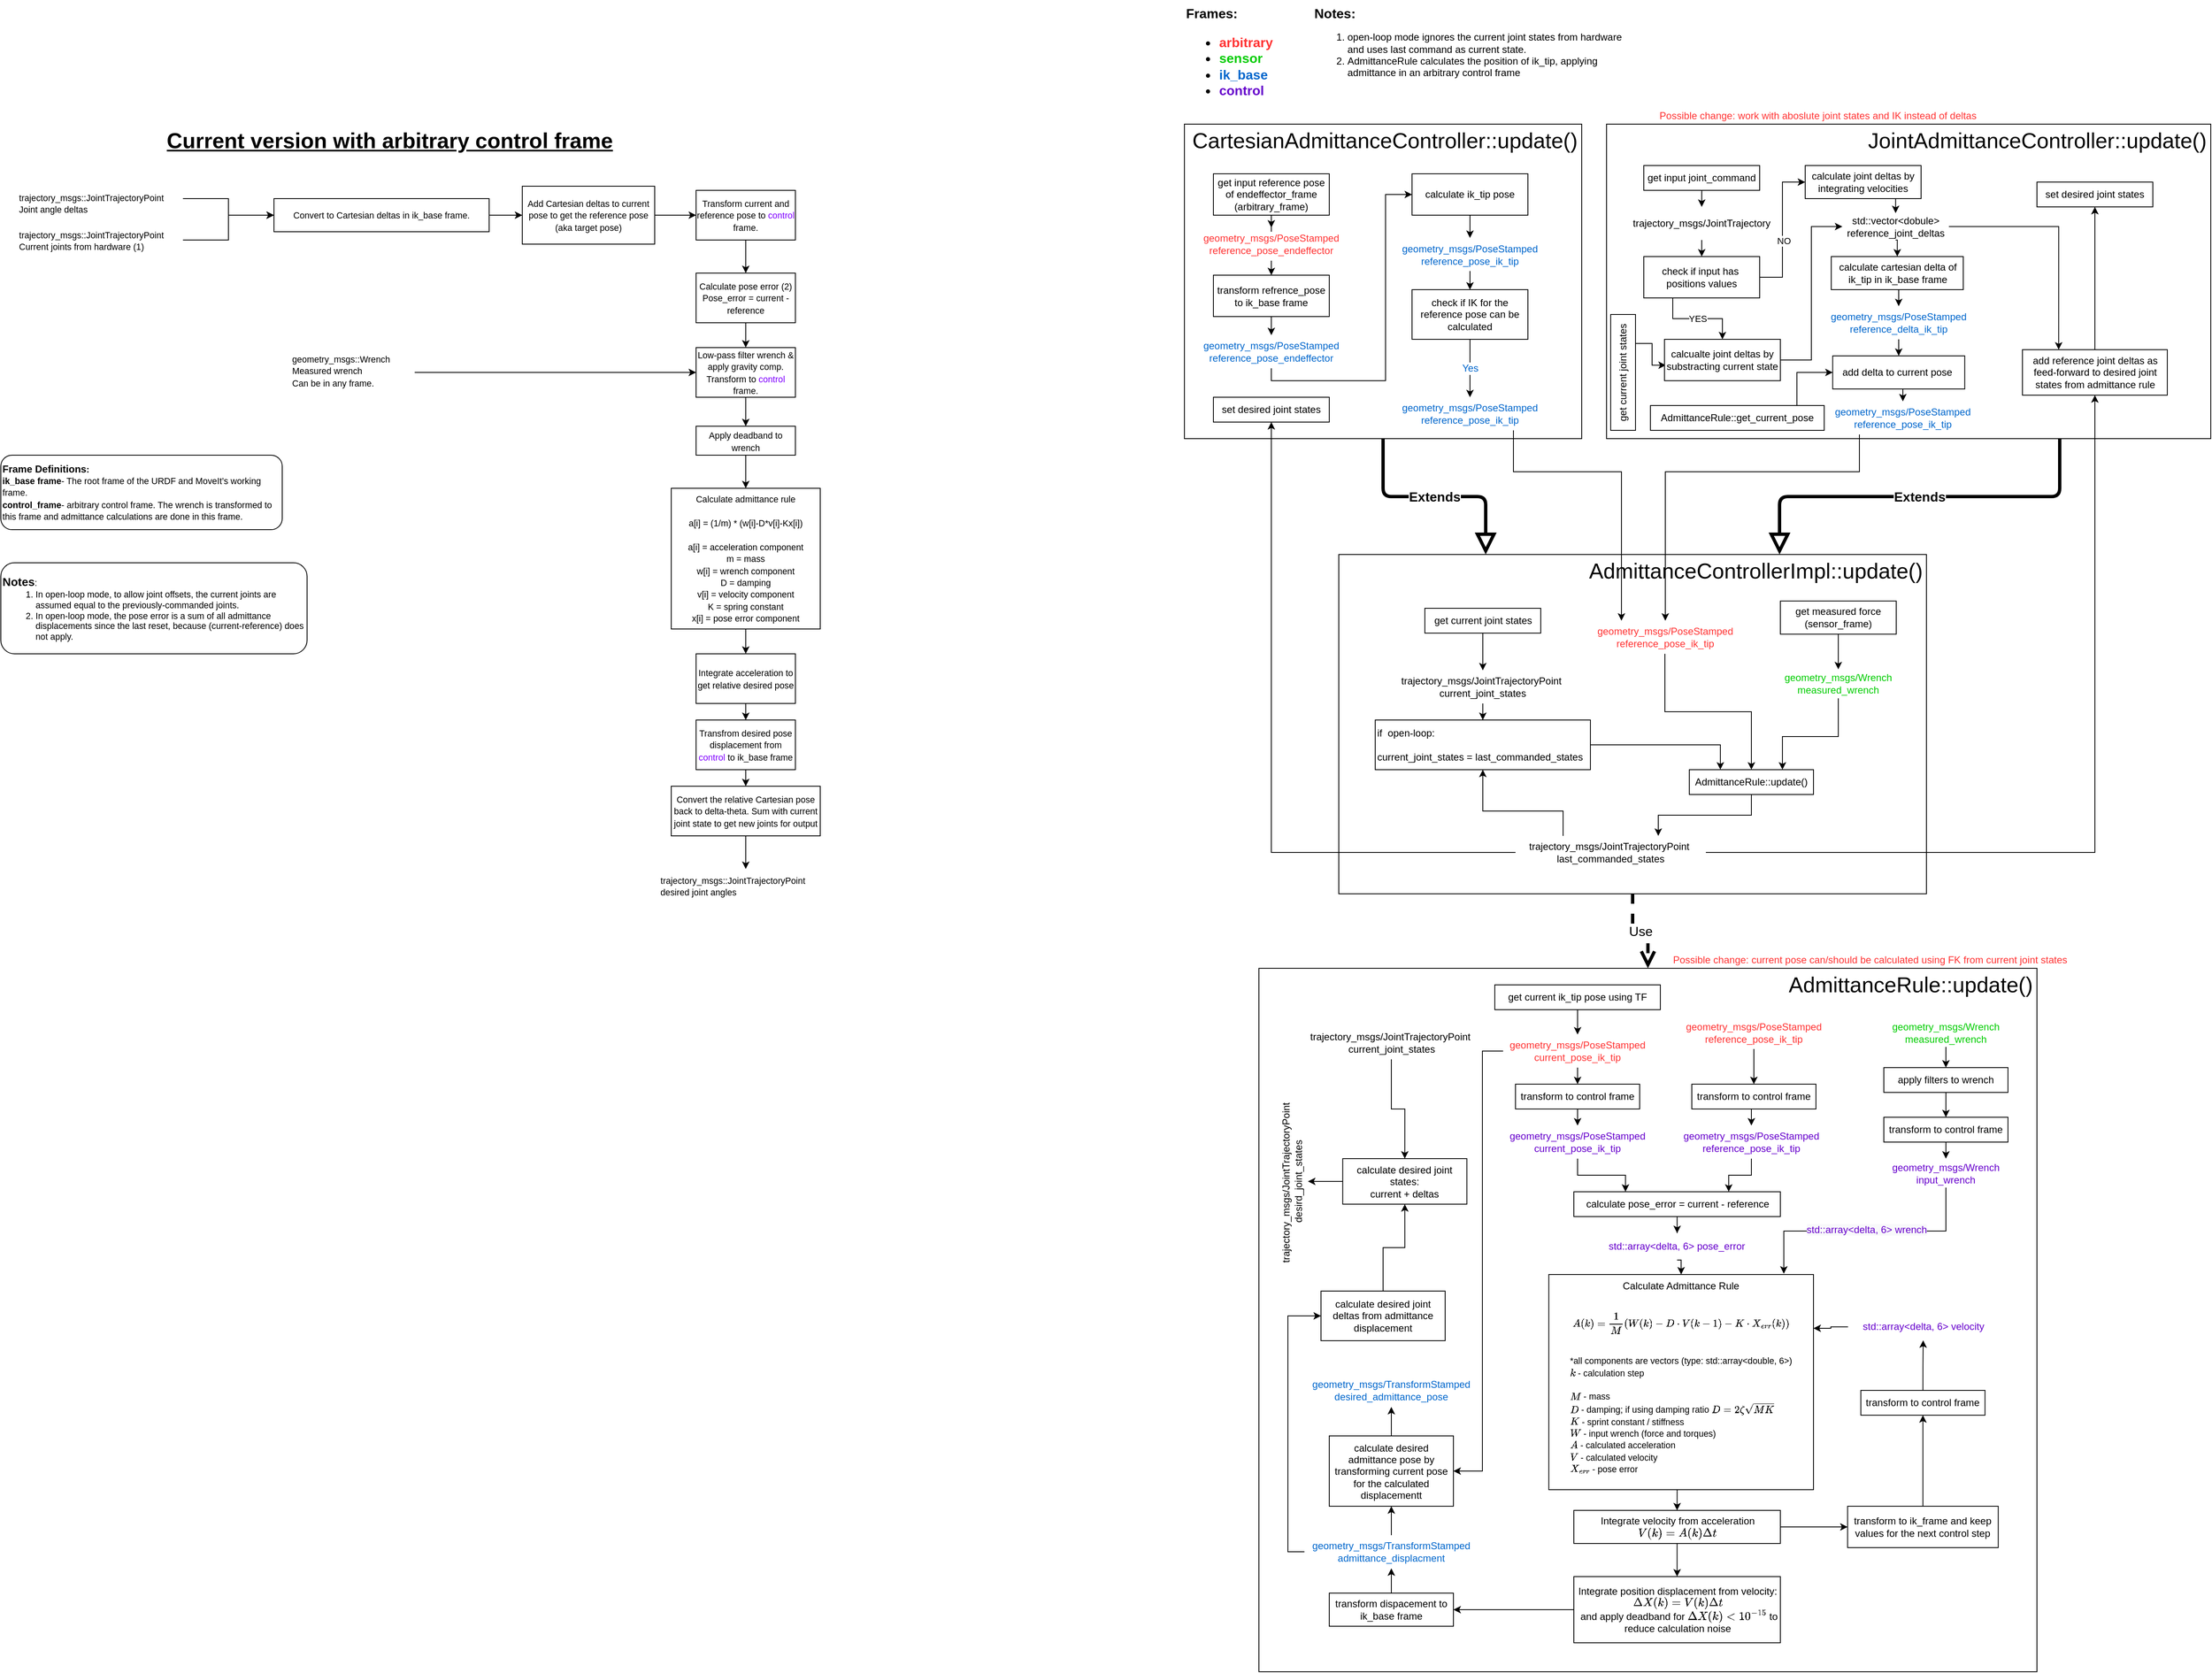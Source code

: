 <mxfile version="14.7.9" type="device"><diagram id="_Z4i_DWDDYxK1xGFGhub" name="Seite-1"><mxGraphModel dx="2627" dy="1003" grid="1" gridSize="10" guides="1" tooltips="1" connect="1" arrows="1" fold="1" page="1" pageScale="1" pageWidth="827" pageHeight="1169" math="1" shadow="0"><root><mxCell id="0"/><mxCell id="1" parent="0"/><mxCell id="qUk_WWPr-lDitgIQf0HY-3" style="edgeStyle=orthogonalEdgeStyle;rounded=0;orthogonalLoop=1;jettySize=auto;html=1;exitX=1;exitY=0.5;exitDx=0;exitDy=0;entryX=0;entryY=0.5;entryDx=0;entryDy=0;" parent="1" source="qUk_WWPr-lDitgIQf0HY-1" target="qUk_WWPr-lDitgIQf0HY-2" edge="1"><mxGeometry relative="1" as="geometry"/></mxCell><mxCell id="qUk_WWPr-lDitgIQf0HY-1" value="&lt;p dir=&quot;ltr&quot; style=&quot;line-height: 1.2 ; margin-top: 0pt ; margin-bottom: 0pt&quot; id=&quot;docs-internal-guid-545cd21b-7fff-1b67-5a66-1a00011f65f8&quot;&gt;&lt;span style=&quot;font-size: 8pt ; font-family: &amp;#34;arial&amp;#34; ; background-color: transparent ; vertical-align: baseline&quot;&gt;Convert to Cartesian deltas in ik_base frame.&lt;br&gt;&lt;/span&gt;&lt;/p&gt;" style="rounded=0;whiteSpace=wrap;html=1;" parent="1" vertex="1"><mxGeometry y="280" width="260" height="40" as="geometry"/></mxCell><mxCell id="qUk_WWPr-lDitgIQf0HY-5" style="edgeStyle=orthogonalEdgeStyle;rounded=0;orthogonalLoop=1;jettySize=auto;html=1;exitX=1;exitY=0.5;exitDx=0;exitDy=0;entryX=0;entryY=0.5;entryDx=0;entryDy=0;" parent="1" source="qUk_WWPr-lDitgIQf0HY-2" target="qUk_WWPr-lDitgIQf0HY-4" edge="1"><mxGeometry relative="1" as="geometry"/></mxCell><mxCell id="qUk_WWPr-lDitgIQf0HY-2" value="&lt;p dir=&quot;ltr&quot; style=&quot;line-height: 1.2 ; margin-top: 0pt ; margin-bottom: 0pt&quot; id=&quot;docs-internal-guid-888f46c4-7fff-aa3b-72ca-898f05f35177&quot;&gt;&lt;span style=&quot;font-size: 8pt ; font-family: &amp;#34;arial&amp;#34; ; background-color: transparent ; vertical-align: baseline&quot;&gt;Add Cartesian deltas to current pose to get the reference pose (aka target pose)&lt;/span&gt;&lt;/p&gt;" style="rounded=0;whiteSpace=wrap;html=1;" parent="1" vertex="1"><mxGeometry x="300" y="265" width="160" height="70" as="geometry"/></mxCell><mxCell id="qUk_WWPr-lDitgIQf0HY-7" style="edgeStyle=orthogonalEdgeStyle;rounded=0;orthogonalLoop=1;jettySize=auto;html=1;exitX=0.5;exitY=1;exitDx=0;exitDy=0;" parent="1" source="qUk_WWPr-lDitgIQf0HY-4" target="qUk_WWPr-lDitgIQf0HY-6" edge="1"><mxGeometry relative="1" as="geometry"/></mxCell><mxCell id="qUk_WWPr-lDitgIQf0HY-4" value="&lt;p dir=&quot;ltr&quot; style=&quot;line-height: 1.2 ; margin-top: 0pt ; margin-bottom: 0pt&quot; id=&quot;docs-internal-guid-a2fa555c-7fff-ce95-896c-3804cf746da2&quot;&gt;&lt;span style=&quot;font-size: 8pt ; font-family: &amp;#34;arial&amp;#34; ; color: rgb(0 , 0 , 0) ; background-color: transparent ; font-weight: 400 ; font-style: normal ; font-variant: normal ; text-decoration: none ; vertical-align: baseline&quot;&gt;Transform current and reference pose to &lt;/span&gt;&lt;span style=&quot;font-size: 8pt ; font-family: &amp;#34;arial&amp;#34; ; background-color: transparent ; font-weight: 400 ; font-style: normal ; font-variant: normal ; text-decoration: none ; vertical-align: baseline&quot;&gt;&lt;font color=&quot;#7f00ff&quot;&gt;control&lt;/font&gt;&lt;/span&gt;&lt;span style=&quot;font-size: 8pt ; font-family: &amp;#34;arial&amp;#34; ; color: rgb(0 , 0 , 0) ; background-color: transparent ; font-weight: 400 ; font-style: normal ; font-variant: normal ; text-decoration: none ; vertical-align: baseline&quot;&gt; frame.&lt;/span&gt;&lt;/p&gt;" style="rounded=0;whiteSpace=wrap;html=1;" parent="1" vertex="1"><mxGeometry x="510" y="270" width="120" height="60" as="geometry"/></mxCell><mxCell id="qUk_WWPr-lDitgIQf0HY-11" style="edgeStyle=orthogonalEdgeStyle;rounded=0;orthogonalLoop=1;jettySize=auto;html=1;exitX=0.5;exitY=1;exitDx=0;exitDy=0;entryX=0.5;entryY=0;entryDx=0;entryDy=0;" parent="1" source="qUk_WWPr-lDitgIQf0HY-6" target="qUk_WWPr-lDitgIQf0HY-8" edge="1"><mxGeometry relative="1" as="geometry"/></mxCell><mxCell id="qUk_WWPr-lDitgIQf0HY-6" value="&lt;p dir=&quot;ltr&quot; style=&quot;line-height: 1.2 ; margin-top: 0pt ; margin-bottom: 0pt&quot; id=&quot;docs-internal-guid-ff2ead50-7fff-fe26-3b7d-91c3e2dc380e&quot;&gt;&lt;span style=&quot;font-size: 8pt ; font-family: &amp;#34;arial&amp;#34; ; background-color: transparent ; vertical-align: baseline&quot;&gt;Calculate pose error (2)&lt;br&gt;&lt;/span&gt;&lt;/p&gt;&lt;p dir=&quot;ltr&quot; style=&quot;line-height: 1.2 ; margin-top: 0pt ; margin-bottom: 0pt&quot;&gt;&lt;span style=&quot;font-size: 8pt ; font-family: &amp;#34;arial&amp;#34; ; background-color: transparent ; vertical-align: baseline&quot;&gt;Pose_error = current - reference&lt;/span&gt;&lt;/p&gt;" style="rounded=0;whiteSpace=wrap;html=1;" parent="1" vertex="1"><mxGeometry x="510" y="370" width="120" height="60" as="geometry"/></mxCell><mxCell id="qUk_WWPr-lDitgIQf0HY-12" style="edgeStyle=orthogonalEdgeStyle;rounded=0;orthogonalLoop=1;jettySize=auto;html=1;exitX=0.5;exitY=1;exitDx=0;exitDy=0;entryX=0.5;entryY=0;entryDx=0;entryDy=0;" parent="1" source="qUk_WWPr-lDitgIQf0HY-8" target="qUk_WWPr-lDitgIQf0HY-9" edge="1"><mxGeometry relative="1" as="geometry"/></mxCell><mxCell id="qUk_WWPr-lDitgIQf0HY-8" value="&lt;p dir=&quot;ltr&quot; style=&quot;line-height: 1.2 ; margin-top: 0pt ; margin-bottom: 0pt&quot; id=&quot;docs-internal-guid-383f9a6a-7fff-871d-f67a-6a93fb21a970&quot;&gt;&lt;span style=&quot;font-size: 8pt ; font-family: &amp;#34;arial&amp;#34; ; color: rgb(0 , 0 , 0) ; background-color: transparent ; font-weight: 400 ; font-style: normal ; font-variant: normal ; text-decoration: none ; vertical-align: baseline&quot;&gt;Low-pass filter wrench &amp;amp; apply gravity comp. Transform to &lt;/span&gt;&lt;span style=&quot;font-size: 8pt ; font-family: &amp;#34;arial&amp;#34; ; background-color: transparent ; font-weight: 400 ; font-style: normal ; font-variant: normal ; text-decoration: none ; vertical-align: baseline&quot;&gt;&lt;font color=&quot;#7f00ff&quot;&gt;control&lt;/font&gt;&lt;/span&gt;&lt;span style=&quot;font-size: 8pt ; font-family: &amp;#34;arial&amp;#34; ; color: rgb(0 , 0 , 0) ; background-color: transparent ; font-weight: 400 ; font-style: normal ; font-variant: normal ; text-decoration: none ; vertical-align: baseline&quot;&gt; frame. &lt;br&gt;&lt;/span&gt;&lt;/p&gt;" style="rounded=0;whiteSpace=wrap;html=1;" parent="1" vertex="1"><mxGeometry x="510" y="460" width="120" height="60" as="geometry"/></mxCell><mxCell id="qUk_WWPr-lDitgIQf0HY-13" style="edgeStyle=orthogonalEdgeStyle;rounded=0;orthogonalLoop=1;jettySize=auto;html=1;exitX=0.5;exitY=1;exitDx=0;exitDy=0;entryX=0.5;entryY=0;entryDx=0;entryDy=0;" parent="1" source="qUk_WWPr-lDitgIQf0HY-9" target="qUk_WWPr-lDitgIQf0HY-10" edge="1"><mxGeometry relative="1" as="geometry"/></mxCell><mxCell id="qUk_WWPr-lDitgIQf0HY-9" value="&lt;meta charset=&quot;utf-8&quot;&gt;&lt;p dir=&quot;ltr&quot; style=&quot;line-height: 1.2 ; margin-top: 0pt ; margin-bottom: 0pt&quot; id=&quot;docs-internal-guid-73208392-7fff-ac0b-a558-d8cd25d62a7d&quot;&gt;&lt;span style=&quot;font-size: 8pt; font-family: arial; color: rgb(0, 0, 0); background-color: transparent; font-weight: 400; font-style: normal; font-variant: normal; text-decoration: none; vertical-align: baseline;&quot;&gt;Apply deadband to wrench&lt;/span&gt;&lt;/p&gt;" style="rounded=0;whiteSpace=wrap;html=1;" parent="1" vertex="1"><mxGeometry x="510" y="555" width="120" height="35" as="geometry"/></mxCell><mxCell id="qUk_WWPr-lDitgIQf0HY-15" style="edgeStyle=orthogonalEdgeStyle;rounded=0;orthogonalLoop=1;jettySize=auto;html=1;exitX=0.5;exitY=1;exitDx=0;exitDy=0;entryX=0.5;entryY=0;entryDx=0;entryDy=0;" parent="1" source="qUk_WWPr-lDitgIQf0HY-10" target="qUk_WWPr-lDitgIQf0HY-14" edge="1"><mxGeometry relative="1" as="geometry"/></mxCell><mxCell id="qUk_WWPr-lDitgIQf0HY-10" value="&lt;meta charset=&quot;utf-8&quot;&gt;&lt;p dir=&quot;ltr&quot; style=&quot;line-height: 1.2 ; margin-top: 0pt ; margin-bottom: 0pt&quot; id=&quot;docs-internal-guid-58a582d6-7fff-001b-a811-e1817811545f&quot;&gt;&lt;span style=&quot;font-size: 8pt; font-family: arial; color: rgb(0, 0, 0); background-color: transparent; font-weight: 400; font-style: normal; font-variant: normal; text-decoration: none; vertical-align: baseline;&quot;&gt;Calculate admittance rule&lt;/span&gt;&lt;/p&gt;&lt;br&gt;&lt;p dir=&quot;ltr&quot; style=&quot;line-height: 1.2 ; margin-top: 0pt ; margin-bottom: 0pt&quot;&gt;&lt;span style=&quot;font-size: 8pt; font-family: arial; color: rgb(0, 0, 0); background-color: transparent; font-weight: 400; font-style: normal; font-variant: normal; text-decoration: none; vertical-align: baseline;&quot;&gt;a[i] = (1/m) * (w[i]-D*v[i]-Kx[i])&lt;/span&gt;&lt;/p&gt;&lt;br&gt;&lt;p dir=&quot;ltr&quot; style=&quot;line-height: 1.2 ; margin-top: 0pt ; margin-bottom: 0pt&quot;&gt;&lt;span style=&quot;font-size: 8pt; font-family: arial; color: rgb(0, 0, 0); background-color: transparent; font-weight: 400; font-style: normal; font-variant: normal; text-decoration: none; vertical-align: baseline;&quot;&gt;a[i] = acceleration component&lt;/span&gt;&lt;/p&gt;&lt;p dir=&quot;ltr&quot; style=&quot;line-height: 1.2 ; margin-top: 0pt ; margin-bottom: 0pt&quot;&gt;&lt;span style=&quot;font-size: 8pt; font-family: arial; color: rgb(0, 0, 0); background-color: transparent; font-weight: 400; font-style: normal; font-variant: normal; text-decoration: none; vertical-align: baseline;&quot;&gt;m = mass&lt;/span&gt;&lt;/p&gt;&lt;p dir=&quot;ltr&quot; style=&quot;line-height: 1.2 ; margin-top: 0pt ; margin-bottom: 0pt&quot;&gt;&lt;span style=&quot;font-size: 8pt; font-family: arial; color: rgb(0, 0, 0); background-color: transparent; font-weight: 400; font-style: normal; font-variant: normal; text-decoration: none; vertical-align: baseline;&quot;&gt;w[i] = wrench component&lt;/span&gt;&lt;/p&gt;&lt;p dir=&quot;ltr&quot; style=&quot;line-height: 1.2 ; margin-top: 0pt ; margin-bottom: 0pt&quot;&gt;&lt;span style=&quot;font-size: 8pt; font-family: arial; color: rgb(0, 0, 0); background-color: transparent; font-weight: 400; font-style: normal; font-variant: normal; text-decoration: none; vertical-align: baseline;&quot;&gt;D = damping&lt;/span&gt;&lt;/p&gt;&lt;p dir=&quot;ltr&quot; style=&quot;line-height: 1.2 ; margin-top: 0pt ; margin-bottom: 0pt&quot;&gt;&lt;span style=&quot;font-size: 8pt; font-family: arial; color: rgb(0, 0, 0); background-color: transparent; font-weight: 400; font-style: normal; font-variant: normal; text-decoration: none; vertical-align: baseline;&quot;&gt;v[i] = velocity component&lt;/span&gt;&lt;/p&gt;&lt;p dir=&quot;ltr&quot; style=&quot;line-height: 1.2 ; margin-top: 0pt ; margin-bottom: 0pt&quot;&gt;&lt;span style=&quot;font-size: 8pt; font-family: arial; color: rgb(0, 0, 0); background-color: transparent; font-weight: 400; font-style: normal; font-variant: normal; text-decoration: none; vertical-align: baseline;&quot;&gt;K = spring constant&lt;/span&gt;&lt;/p&gt;&lt;p dir=&quot;ltr&quot; style=&quot;line-height: 1.2 ; margin-top: 0pt ; margin-bottom: 0pt&quot;&gt;&lt;span style=&quot;font-size: 8pt; font-family: arial; color: rgb(0, 0, 0); background-color: transparent; font-weight: 400; font-style: normal; font-variant: normal; text-decoration: none; vertical-align: baseline;&quot;&gt;x[i] = pose error component&lt;/span&gt;&lt;/p&gt;" style="rounded=0;whiteSpace=wrap;html=1;" parent="1" vertex="1"><mxGeometry x="480" y="630" width="180" height="170" as="geometry"/></mxCell><mxCell id="qUk_WWPr-lDitgIQf0HY-17" style="edgeStyle=orthogonalEdgeStyle;rounded=0;orthogonalLoop=1;jettySize=auto;html=1;exitX=0.5;exitY=1;exitDx=0;exitDy=0;entryX=0.5;entryY=0;entryDx=0;entryDy=0;" parent="1" source="qUk_WWPr-lDitgIQf0HY-14" target="qUk_WWPr-lDitgIQf0HY-18" edge="1"><mxGeometry relative="1" as="geometry"/></mxCell><mxCell id="qUk_WWPr-lDitgIQf0HY-14" value="&lt;meta charset=&quot;utf-8&quot;&gt;&lt;p dir=&quot;ltr&quot; style=&quot;line-height: 1.2 ; margin-top: 0pt ; margin-bottom: 0pt&quot; id=&quot;docs-internal-guid-303c7d51-7fff-2cfe-cabe-8249205eafbf&quot;&gt;&lt;span style=&quot;font-size: 8pt; font-family: arial; color: rgb(0, 0, 0); background-color: transparent; font-weight: 400; font-style: normal; font-variant: normal; text-decoration: none; vertical-align: baseline;&quot;&gt;Integrate acceleration to get relative desired pose&lt;/span&gt;&lt;/p&gt;" style="rounded=0;whiteSpace=wrap;html=1;" parent="1" vertex="1"><mxGeometry x="510" y="830" width="120" height="60" as="geometry"/></mxCell><mxCell id="qUk_WWPr-lDitgIQf0HY-33" style="edgeStyle=orthogonalEdgeStyle;rounded=0;orthogonalLoop=1;jettySize=auto;html=1;exitX=0.5;exitY=1;exitDx=0;exitDy=0;" parent="1" source="qUk_WWPr-lDitgIQf0HY-16" target="qUk_WWPr-lDitgIQf0HY-32" edge="1"><mxGeometry relative="1" as="geometry"/></mxCell><mxCell id="qUk_WWPr-lDitgIQf0HY-16" value="&lt;p dir=&quot;ltr&quot; style=&quot;line-height: 1.2 ; margin-top: 0pt ; margin-bottom: 0pt&quot; id=&quot;docs-internal-guid-113f33ab-7fff-74cb-ef42-4a6ca887da59&quot;&gt;&lt;span style=&quot;font-size: 8pt ; font-family: &amp;#34;arial&amp;#34; ; background-color: transparent ; vertical-align: baseline&quot;&gt;Convert the relative Cartesian pose back to delta-theta. Sum with current joint state to get new joints for output&lt;/span&gt;&lt;/p&gt;" style="rounded=0;whiteSpace=wrap;html=1;" parent="1" vertex="1"><mxGeometry x="480" y="990" width="180" height="60" as="geometry"/></mxCell><mxCell id="qUk_WWPr-lDitgIQf0HY-19" style="edgeStyle=orthogonalEdgeStyle;rounded=0;orthogonalLoop=1;jettySize=auto;html=1;exitX=0.5;exitY=1;exitDx=0;exitDy=0;entryX=0.5;entryY=0;entryDx=0;entryDy=0;" parent="1" source="qUk_WWPr-lDitgIQf0HY-18" target="qUk_WWPr-lDitgIQf0HY-16" edge="1"><mxGeometry relative="1" as="geometry"/></mxCell><mxCell id="qUk_WWPr-lDitgIQf0HY-18" value="&lt;p dir=&quot;ltr&quot; style=&quot;line-height: 1.2 ; margin-top: 0pt ; margin-bottom: 0pt&quot; id=&quot;docs-internal-guid-a2fa555c-7fff-ce95-896c-3804cf746da2&quot;&gt;&lt;font face=&quot;arial&quot;&gt;&lt;span style=&quot;font-size: 10.667px&quot;&gt;Transfrom desired pose displacement from &lt;font color=&quot;#7f00ff&quot;&gt;control&lt;/font&gt; to ik_base frame&lt;/span&gt;&lt;/font&gt;&lt;/p&gt;" style="rounded=0;whiteSpace=wrap;html=1;" parent="1" vertex="1"><mxGeometry x="510" y="910" width="120" height="60" as="geometry"/></mxCell><mxCell id="qUk_WWPr-lDitgIQf0HY-21" style="edgeStyle=orthogonalEdgeStyle;rounded=0;orthogonalLoop=1;jettySize=auto;html=1;exitX=1;exitY=0.5;exitDx=0;exitDy=0;entryX=0;entryY=0.5;entryDx=0;entryDy=0;" parent="1" source="qUk_WWPr-lDitgIQf0HY-20" target="qUk_WWPr-lDitgIQf0HY-1" edge="1"><mxGeometry relative="1" as="geometry"/></mxCell><mxCell id="qUk_WWPr-lDitgIQf0HY-20" value="&lt;meta charset=&quot;utf-8&quot;&gt;&lt;p dir=&quot;ltr&quot; style=&quot;line-height: 1.2 ; margin-top: 0pt ; margin-bottom: 0pt&quot; id=&quot;docs-internal-guid-d6e12ffe-7fff-5d39-4ee9-7856d8893bf2&quot;&gt;&lt;span style=&quot;font-size: 8pt; font-family: arial; color: rgb(0, 0, 0); background-color: transparent; font-weight: 400; font-style: normal; font-variant: normal; text-decoration: none; vertical-align: baseline;&quot;&gt;trajectory_msgs::JointTrajectoryPoint &amp;nbsp; Joint angle deltas&lt;/span&gt;&lt;/p&gt;" style="text;whiteSpace=wrap;html=1;" parent="1" vertex="1"><mxGeometry x="-310" y="265" width="200" height="30" as="geometry"/></mxCell><mxCell id="qUk_WWPr-lDitgIQf0HY-24" style="edgeStyle=orthogonalEdgeStyle;rounded=0;orthogonalLoop=1;jettySize=auto;html=1;exitX=1;exitY=0.5;exitDx=0;exitDy=0;entryX=0;entryY=0.5;entryDx=0;entryDy=0;" parent="1" source="qUk_WWPr-lDitgIQf0HY-22" target="qUk_WWPr-lDitgIQf0HY-1" edge="1"><mxGeometry relative="1" as="geometry"/></mxCell><mxCell id="qUk_WWPr-lDitgIQf0HY-22" value="&lt;p dir=&quot;ltr&quot; style=&quot;line-height: 1.2 ; margin-top: 0pt ; margin-bottom: 0pt&quot; id=&quot;docs-internal-guid-f26e2999-7fff-db1d-cb8e-a190d72e216e&quot;&gt;&lt;span style=&quot;font-size: 8pt ; font-family: &amp;#34;arial&amp;#34; ; color: rgb(0 , 0 , 0) ; background-color: transparent ; font-weight: 400 ; font-style: normal ; font-variant: normal ; text-decoration: none ; vertical-align: baseline&quot;&gt;trajectory_msgs::JointTrajectoryPoint&lt;/span&gt;&lt;/p&gt;&lt;p dir=&quot;ltr&quot; style=&quot;line-height: 1.2 ; margin-top: 0pt ; margin-bottom: 0pt&quot;&gt;&lt;span style=&quot;font-size: 8pt ; font-family: &amp;#34;arial&amp;#34; ; color: rgb(0 , 0 , 0) ; background-color: transparent ; font-weight: 400 ; font-style: normal ; font-variant: normal ; text-decoration: none ; vertical-align: baseline&quot;&gt;Current joints from hardware&amp;nbsp;&lt;/span&gt;&lt;span style=&quot;background-color: transparent ; font-family: &amp;#34;arial&amp;#34; ; font-size: 8pt&quot;&gt;(1)&lt;/span&gt;&lt;/p&gt;" style="text;whiteSpace=wrap;html=1;" parent="1" vertex="1"><mxGeometry x="-310" y="310" width="200" height="40" as="geometry"/></mxCell><mxCell id="qUk_WWPr-lDitgIQf0HY-26" style="edgeStyle=orthogonalEdgeStyle;rounded=0;orthogonalLoop=1;jettySize=auto;html=1;exitX=1;exitY=0.5;exitDx=0;exitDy=0;entryX=0;entryY=0.5;entryDx=0;entryDy=0;" parent="1" source="qUk_WWPr-lDitgIQf0HY-25" target="qUk_WWPr-lDitgIQf0HY-8" edge="1"><mxGeometry relative="1" as="geometry"/></mxCell><mxCell id="qUk_WWPr-lDitgIQf0HY-25" value="&lt;meta charset=&quot;utf-8&quot;&gt;&lt;p dir=&quot;ltr&quot; style=&quot;line-height: 1.2 ; margin-top: 0pt ; margin-bottom: 0pt&quot; id=&quot;docs-internal-guid-dc08e765-7fff-f32f-4eb9-211ee70cffec&quot;&gt;&lt;span style=&quot;font-size: 8pt; font-family: arial; color: rgb(0, 0, 0); background-color: transparent; font-weight: 400; font-style: normal; font-variant: normal; text-decoration: none; vertical-align: baseline;&quot;&gt;geometry_msgs::Wrench&lt;/span&gt;&lt;/p&gt;&lt;p dir=&quot;ltr&quot; style=&quot;line-height: 1.2 ; margin-top: 0pt ; margin-bottom: 0pt&quot;&gt;&lt;span style=&quot;font-size: 8pt; font-family: arial; color: rgb(0, 0, 0); background-color: transparent; font-weight: 400; font-style: normal; font-variant: normal; text-decoration: none; vertical-align: baseline;&quot;&gt;Measured wrench&lt;/span&gt;&lt;/p&gt;&lt;p dir=&quot;ltr&quot; style=&quot;line-height: 1.2 ; margin-top: 0pt ; margin-bottom: 0pt&quot;&gt;&lt;span style=&quot;font-size: 8pt; font-family: arial; color: rgb(0, 0, 0); background-color: transparent; font-weight: 400; font-style: normal; font-variant: normal; text-decoration: none; vertical-align: baseline;&quot;&gt;Can be in any frame.&lt;/span&gt;&lt;/p&gt;" style="text;whiteSpace=wrap;html=1;" parent="1" vertex="1"><mxGeometry x="20" y="460" width="150" height="60" as="geometry"/></mxCell><mxCell id="qUk_WWPr-lDitgIQf0HY-29" value="&lt;p dir=&quot;ltr&quot; style=&quot;line-height: 1.2 ; margin-top: 0pt ; margin-bottom: 0pt&quot; id=&quot;docs-internal-guid-d59e4776-7fff-49d7-a9d3-8ef9cfac2a83&quot;&gt;&lt;span style=&quot;font-family: &amp;#34;arial&amp;#34; ; color: rgb(0 , 0 , 0) ; background-color: transparent ; font-style: normal ; font-variant: normal ; text-decoration: none ; vertical-align: baseline&quot;&gt;&lt;b&gt;&lt;font style=&quot;font-size: 12px&quot;&gt;Frame Definitions&lt;/font&gt;&lt;span style=&quot;font-size: 8pt&quot;&gt;:&lt;/span&gt;&lt;/b&gt;&lt;/span&gt;&lt;/p&gt;&lt;p dir=&quot;ltr&quot; style=&quot;line-height: 1.2 ; margin-top: 0pt ; margin-bottom: 0pt&quot;&gt;&lt;span style=&quot;font-size: 8pt ; font-family: &amp;#34;arial&amp;#34; ; color: rgb(0 , 0 , 0) ; background-color: transparent ; font-weight: 700 ; font-style: normal ; font-variant: normal ; text-decoration: none ; vertical-align: baseline&quot;&gt;ik_base frame&lt;/span&gt;&lt;span style=&quot;font-size: 8pt ; font-family: &amp;#34;arial&amp;#34; ; color: rgb(0 , 0 , 0) ; background-color: transparent ; font-weight: 400 ; font-style: normal ; font-variant: normal ; text-decoration: none ; vertical-align: baseline&quot;&gt;- The root frame of the URDF and MoveIt’s working frame.&lt;/span&gt;&lt;/p&gt;&lt;p dir=&quot;ltr&quot; style=&quot;line-height: 1.2 ; margin-top: 0pt ; margin-bottom: 0pt&quot;&gt;&lt;span style=&quot;font-size: 8pt ; font-family: &amp;#34;arial&amp;#34; ; color: rgb(0 , 0 , 0) ; background-color: transparent ; font-weight: 700 ; font-style: normal ; font-variant: normal ; text-decoration: none ; vertical-align: baseline&quot;&gt;control_frame&lt;/span&gt;&lt;span style=&quot;font-size: 8pt ; font-family: &amp;#34;arial&amp;#34; ; color: rgb(0 , 0 , 0) ; background-color: transparent ; font-weight: 400 ; font-style: normal ; font-variant: normal ; text-decoration: none ; vertical-align: baseline&quot;&gt;- arbitrary control frame. The wrench is transformed to this frame and admittance calculations are done in this frame.&lt;br&gt;&lt;/span&gt;&lt;/p&gt;" style="rounded=1;whiteSpace=wrap;html=1;align=left;" parent="1" vertex="1"><mxGeometry x="-330" y="590" width="340" height="90" as="geometry"/></mxCell><mxCell id="qUk_WWPr-lDitgIQf0HY-31" value="&lt;p dir=&quot;ltr&quot; style=&quot;line-height: 1.2 ; margin-top: 0pt ; margin-bottom: 0pt&quot; id=&quot;docs-internal-guid-0e786bd2-7fff-7b82-ccb6-75a365e6d4da&quot;&gt;&lt;span style=&quot;font-family: &amp;#34;arial&amp;#34; ; color: rgb(0 , 0 , 0) ; background-color: transparent ; font-style: normal ; font-variant: normal ; text-decoration: none ; vertical-align: baseline&quot;&gt;&lt;b&gt;&lt;font style=&quot;font-size: 14px&quot;&gt;Notes&lt;/font&gt;&lt;/b&gt;&lt;/span&gt;&lt;span style=&quot;font-size: 8pt ; font-family: &amp;#34;arial&amp;#34; ; color: rgb(0 , 0 , 0) ; background-color: transparent ; font-weight: 400 ; font-style: normal ; font-variant: normal ; text-decoration: none ; vertical-align: baseline&quot;&gt;:&lt;/span&gt;&lt;/p&gt;&lt;ol style=&quot;margin-top: 0 ; margin-bottom: 0&quot;&gt;&lt;li dir=&quot;ltr&quot; style=&quot;list-style-type: decimal ; font-size: 8pt ; font-family: &amp;#34;arial&amp;#34; ; color: rgb(0 , 0 , 0) ; background-color: transparent ; font-weight: 400 ; font-style: normal ; font-variant: normal ; text-decoration: none ; vertical-align: baseline&quot;&gt;&lt;p dir=&quot;ltr&quot; style=&quot;line-height: 1.2 ; margin-top: 0pt ; margin-bottom: 0pt&quot;&gt;&lt;span style=&quot;font-size: 8pt ; font-family: &amp;#34;arial&amp;#34; ; color: rgb(0 , 0 , 0) ; background-color: transparent ; font-weight: 400 ; font-style: normal ; font-variant: normal ; text-decoration: none ; vertical-align: baseline&quot;&gt;In open-loop mode, to allow joint offsets, the current joints are assumed equal to the previously-commanded joints.&lt;/span&gt;&lt;/p&gt;&lt;/li&gt;&lt;li dir=&quot;ltr&quot; style=&quot;list-style-type: decimal ; font-size: 8pt ; font-family: &amp;#34;arial&amp;#34; ; color: rgb(0 , 0 , 0) ; background-color: transparent ; font-weight: 400 ; font-style: normal ; font-variant: normal ; text-decoration: none ; vertical-align: baseline&quot;&gt;&lt;p dir=&quot;ltr&quot; style=&quot;line-height: 1.2 ; margin-top: 0pt ; margin-bottom: 0pt&quot;&gt;&lt;span style=&quot;font-size: 8pt ; font-family: &amp;#34;arial&amp;#34; ; color: rgb(0 , 0 , 0) ; background-color: transparent ; font-weight: 400 ; font-style: normal ; font-variant: normal ; text-decoration: none ; vertical-align: baseline&quot;&gt;In open-loop mode, the pose error is a sum of all admittance displacements since the last reset, because (current-reference) does not apply.&lt;/span&gt;&lt;/p&gt;&lt;/li&gt;&lt;/ol&gt;" style="rounded=1;whiteSpace=wrap;html=1;align=left;" parent="1" vertex="1"><mxGeometry x="-330" y="720" width="370" height="110" as="geometry"/></mxCell><mxCell id="qUk_WWPr-lDitgIQf0HY-32" value="&lt;p dir=&quot;ltr&quot; style=&quot;line-height: 1.2 ; margin-top: 0pt ; margin-bottom: 0pt&quot; id=&quot;docs-internal-guid-f2086b1a-7fff-f96a-36c6-d22dfa4e8cb3&quot;&gt;&lt;span style=&quot;font-size: 8pt ; font-family: &amp;#34;arial&amp;#34; ; color: rgb(0 , 0 , 0) ; background-color: transparent ; font-weight: 400 ; font-style: normal ; font-variant: normal ; text-decoration: none ; vertical-align: baseline&quot;&gt;trajectory_msgs::JointTrajectoryPoint &amp;nbsp; desired joint angles&lt;/span&gt;&lt;/p&gt;" style="text;whiteSpace=wrap;html=1;" parent="1" vertex="1"><mxGeometry x="465" y="1090" width="210" height="30" as="geometry"/></mxCell><mxCell id="qUk_WWPr-lDitgIQf0HY-37" value="Current version with arbitrary control frame" style="text;html=1;strokeColor=none;fillColor=none;align=center;verticalAlign=middle;whiteSpace=wrap;rounded=0;fontSize=26;fontStyle=5" parent="1" vertex="1"><mxGeometry x="-180" y="200" width="640" height="20" as="geometry"/></mxCell><mxCell id="qUk_WWPr-lDitgIQf0HY-38" value="CartesianAdmittanceController::update()" style="rounded=0;whiteSpace=wrap;html=1;fontSize=26;align=right;labelPosition=center;verticalLabelPosition=middle;verticalAlign=top;spacing=0;spacingRight=5;labelBackgroundColor=none;fillColor=none;" parent="1" vertex="1"><mxGeometry x="1100" y="190" width="480" height="380" as="geometry"/></mxCell><mxCell id="qUk_WWPr-lDitgIQf0HY-41" value="AdmittanceRule::update()" style="rounded=0;whiteSpace=wrap;html=1;fontSize=26;align=right;labelPosition=center;verticalLabelPosition=middle;verticalAlign=top;spacing=0;spacingRight=5;fillColor=none;" parent="1" vertex="1"><mxGeometry x="1190" y="1210" width="940" height="850" as="geometry"/></mxCell><mxCell id="qUk_WWPr-lDitgIQf0HY-54" style="edgeStyle=orthogonalEdgeStyle;rounded=0;orthogonalLoop=1;jettySize=auto;html=1;exitX=0.5;exitY=1;exitDx=0;exitDy=0;fontSize=12;fontColor=#00CC00;" parent="1" source="qUk_WWPr-lDitgIQf0HY-46" target="qUk_WWPr-lDitgIQf0HY-108" edge="1"><mxGeometry relative="1" as="geometry"><mxPoint x="1461.5" y="327.5" as="targetPoint"/></mxGeometry></mxCell><mxCell id="qUk_WWPr-lDitgIQf0HY-46" value="get input reference pose of endeffector_frame&lt;br&gt;(arbitrary_frame)" style="rounded=0;whiteSpace=wrap;html=1;fontSize=12;align=center;" parent="1" vertex="1"><mxGeometry x="1135" y="250" width="140" height="50" as="geometry"/></mxCell><mxCell id="qUk_WWPr-lDitgIQf0HY-49" value="&lt;b&gt;&lt;font style=&quot;font-size: 16px&quot;&gt;Frames:&lt;br&gt;&lt;ul&gt;&lt;li&gt;&lt;b&gt;&lt;font style=&quot;font-size: 16px&quot; color=&quot;#ff3333&quot;&gt;arbitrary&lt;/font&gt;&lt;/b&gt;&lt;/li&gt;&lt;li&gt;&lt;b&gt;&lt;font style=&quot;font-size: 16px&quot; color=&quot;#00cc00&quot;&gt;sensor&lt;/font&gt;&lt;/b&gt;&lt;/li&gt;&lt;li&gt;&lt;b&gt;&lt;font style=&quot;font-size: 16px&quot; color=&quot;#0066cc&quot;&gt;ik_base&lt;/font&gt;&lt;/b&gt;&lt;/li&gt;&lt;li&gt;&lt;b&gt;&lt;font style=&quot;font-size: 16px&quot; color=&quot;#6600cc&quot;&gt;control&lt;/font&gt;&lt;/b&gt;&lt;/li&gt;&lt;/ul&gt;&lt;/font&gt;&lt;/b&gt;" style="text;html=1;strokeColor=none;fillColor=none;align=left;verticalAlign=top;whiteSpace=wrap;rounded=0;fontSize=12;" parent="1" vertex="1"><mxGeometry x="1100" y="40" width="110" height="130" as="geometry"/></mxCell><mxCell id="qUk_WWPr-lDitgIQf0HY-50" value="&lt;font&gt;&lt;span style=&quot;font-weight: bold ; font-size: 16px&quot;&gt;Notes:&lt;/span&gt;&lt;br&gt;&lt;ol&gt;&lt;li&gt;&lt;font&gt;&lt;span&gt;open-loop mode ignores the current joint states from hardware and uses last command as current state.&lt;/span&gt;&lt;/font&gt;&lt;/li&gt;&lt;li&gt;&lt;font&gt;&lt;span&gt;AdmittanceRule calculates the position of ik_tip, applying admittance in an arbitrary control frame&lt;/span&gt;&lt;/font&gt;&lt;/li&gt;&lt;/ol&gt;&lt;/font&gt;" style="text;html=1;strokeColor=none;fillColor=none;align=left;verticalAlign=top;whiteSpace=wrap;rounded=0;fontSize=12;" parent="1" vertex="1"><mxGeometry x="1255" y="40" width="380" height="140" as="geometry"/></mxCell><mxCell id="qUk_WWPr-lDitgIQf0HY-68" value="JointAdmittanceController::update()" style="rounded=0;whiteSpace=wrap;html=1;fontSize=26;align=right;labelPosition=center;verticalLabelPosition=middle;verticalAlign=top;spacing=0;spacingRight=5;fillColor=none;" parent="1" vertex="1"><mxGeometry x="1610" y="190" width="730" height="380" as="geometry"/></mxCell><mxCell id="qUk_WWPr-lDitgIQf0HY-73" style="edgeStyle=orthogonalEdgeStyle;rounded=0;orthogonalLoop=1;jettySize=auto;html=1;exitX=0.5;exitY=1;exitDx=0;exitDy=0;entryX=0.5;entryY=0;entryDx=0;entryDy=0;fontSize=12;fontColor=#00CC00;" parent="1" source="qUk_WWPr-lDitgIQf0HY-74" target="qUk_WWPr-lDitgIQf0HY-76" edge="1"><mxGeometry relative="1" as="geometry"/></mxCell><mxCell id="qUk_WWPr-lDitgIQf0HY-74" value="get input joint_command&lt;br&gt;" style="rounded=0;whiteSpace=wrap;html=1;fontSize=12;align=center;" parent="1" vertex="1"><mxGeometry x="1655" y="240" width="140" height="30" as="geometry"/></mxCell><mxCell id="YKlHUJH4sKSnUX84RCcP-2" style="edgeStyle=orthogonalEdgeStyle;rounded=0;orthogonalLoop=1;jettySize=auto;html=1;exitX=0.5;exitY=1;exitDx=0;exitDy=0;entryX=0.5;entryY=0;entryDx=0;entryDy=0;" parent="1" source="qUk_WWPr-lDitgIQf0HY-76" target="YKlHUJH4sKSnUX84RCcP-1" edge="1"><mxGeometry relative="1" as="geometry"/></mxCell><mxCell id="qUk_WWPr-lDitgIQf0HY-76" value="trajectory_msgs/JointTrajectory" style="text;html=1;strokeColor=none;fillColor=none;align=center;verticalAlign=middle;whiteSpace=wrap;rounded=0;fontSize=12;" parent="1" vertex="1"><mxGeometry x="1620" y="290" width="210" height="40" as="geometry"/></mxCell><mxCell id="qUk_WWPr-lDitgIQf0HY-88" value="AdmittanceControllerImpl::update()" style="rounded=0;whiteSpace=wrap;html=1;fontSize=26;align=right;labelPosition=center;verticalLabelPosition=middle;verticalAlign=top;spacing=0;spacingRight=5;fillColor=none;" parent="1" vertex="1"><mxGeometry x="1286.5" y="710" width="710" height="410" as="geometry"/></mxCell><mxCell id="qUk_WWPr-lDitgIQf0HY-89" style="edgeStyle=orthogonalEdgeStyle;rounded=0;orthogonalLoop=1;jettySize=auto;html=1;exitX=0.5;exitY=1;exitDx=0;exitDy=0;entryX=0.5;entryY=0;entryDx=0;entryDy=0;fontSize=12;fontColor=#00CC00;" parent="1" source="qUk_WWPr-lDitgIQf0HY-90" target="qUk_WWPr-lDitgIQf0HY-98" edge="1"><mxGeometry relative="1" as="geometry"/></mxCell><mxCell id="qUk_WWPr-lDitgIQf0HY-90" value="get current joint states" style="rounded=0;whiteSpace=wrap;html=1;fontSize=12;align=center;" parent="1" vertex="1"><mxGeometry x="1390.5" y="775" width="140" height="30" as="geometry"/></mxCell><mxCell id="qUk_WWPr-lDitgIQf0HY-91" style="edgeStyle=orthogonalEdgeStyle;rounded=0;orthogonalLoop=1;jettySize=auto;html=1;exitX=0.5;exitY=1;exitDx=0;exitDy=0;entryX=0.5;entryY=0;entryDx=0;entryDy=0;fontSize=12;fontColor=#00CC00;" parent="1" source="qUk_WWPr-lDitgIQf0HY-92" target="qUk_WWPr-lDitgIQf0HY-100" edge="1"><mxGeometry relative="1" as="geometry"/></mxCell><mxCell id="qUk_WWPr-lDitgIQf0HY-92" value="get measured force (sensor_frame)" style="rounded=0;whiteSpace=wrap;html=1;fontSize=12;align=center;" parent="1" vertex="1"><mxGeometry x="1820" y="766.25" width="140" height="40" as="geometry"/></mxCell><mxCell id="qUk_WWPr-lDitgIQf0HY-95" style="edgeStyle=orthogonalEdgeStyle;rounded=0;orthogonalLoop=1;jettySize=auto;html=1;exitX=0.5;exitY=1;exitDx=0;exitDy=0;fontSize=12;fontColor=#000000;entryX=0.5;entryY=0;entryDx=0;entryDy=0;" parent="1" source="qUk_WWPr-lDitgIQf0HY-96" target="qUk_WWPr-lDitgIQf0HY-106" edge="1"><mxGeometry relative="1" as="geometry"/></mxCell><mxCell id="qUk_WWPr-lDitgIQf0HY-96" value="geometry_msgs/PoseStamped reference_pose_ik_tip" style="text;html=1;strokeColor=none;fillColor=none;align=center;verticalAlign=middle;whiteSpace=wrap;rounded=0;fontSize=12;fontColor=#FF3333;" parent="1" vertex="1"><mxGeometry x="1575.5" y="790" width="210" height="40" as="geometry"/></mxCell><mxCell id="qUk_WWPr-lDitgIQf0HY-97" style="edgeStyle=orthogonalEdgeStyle;rounded=0;orthogonalLoop=1;jettySize=auto;html=1;exitX=0.5;exitY=1;exitDx=0;exitDy=0;fontSize=12;fontColor=#00CC00;" parent="1" source="qUk_WWPr-lDitgIQf0HY-98" target="qUk_WWPr-lDitgIQf0HY-102" edge="1"><mxGeometry relative="1" as="geometry"/></mxCell><mxCell id="qUk_WWPr-lDitgIQf0HY-98" value="trajectory_msgs/JointTrajectoryPoint&amp;nbsp; current_joint_states" style="text;html=1;strokeColor=none;fillColor=none;align=center;verticalAlign=middle;whiteSpace=wrap;rounded=0;fontSize=12;" parent="1" vertex="1"><mxGeometry x="1348" y="850" width="225" height="40" as="geometry"/></mxCell><mxCell id="qUk_WWPr-lDitgIQf0HY-99" style="edgeStyle=orthogonalEdgeStyle;rounded=0;orthogonalLoop=1;jettySize=auto;html=1;exitX=0.5;exitY=1;exitDx=0;exitDy=0;entryX=0.75;entryY=0;entryDx=0;entryDy=0;fontSize=12;fontColor=#000000;" parent="1" source="qUk_WWPr-lDitgIQf0HY-100" target="qUk_WWPr-lDitgIQf0HY-106" edge="1"><mxGeometry relative="1" as="geometry"><Array as="points"><mxPoint x="1890" y="930"/><mxPoint x="1823" y="930"/></Array></mxGeometry></mxCell><mxCell id="qUk_WWPr-lDitgIQf0HY-100" value="geometry_msgs/Wrench&lt;br&gt;measured_wrench" style="text;html=1;strokeColor=none;fillColor=none;align=center;verticalAlign=middle;whiteSpace=wrap;rounded=0;fontSize=12;fontColor=#00CC00;" parent="1" vertex="1"><mxGeometry x="1810" y="848.75" width="160" height="35" as="geometry"/></mxCell><mxCell id="qUk_WWPr-lDitgIQf0HY-101" style="edgeStyle=orthogonalEdgeStyle;rounded=0;orthogonalLoop=1;jettySize=auto;html=1;exitX=1;exitY=0.5;exitDx=0;exitDy=0;entryX=0.25;entryY=0;entryDx=0;entryDy=0;fontSize=12;fontColor=#000000;" parent="1" source="qUk_WWPr-lDitgIQf0HY-102" target="qUk_WWPr-lDitgIQf0HY-106" edge="1"><mxGeometry relative="1" as="geometry"/></mxCell><mxCell id="qUk_WWPr-lDitgIQf0HY-102" value="if&amp;nbsp; open-loop:&lt;br&gt;&lt;br&gt;current_joint_states = last_commanded_states" style="rounded=0;whiteSpace=wrap;html=1;fontSize=12;align=left;" parent="1" vertex="1"><mxGeometry x="1330.5" y="910" width="260" height="60" as="geometry"/></mxCell><mxCell id="qUk_WWPr-lDitgIQf0HY-103" style="edgeStyle=orthogonalEdgeStyle;rounded=0;orthogonalLoop=1;jettySize=auto;html=1;exitX=0.25;exitY=0;exitDx=0;exitDy=0;fontSize=12;entryX=0.5;entryY=1;entryDx=0;entryDy=0;" parent="1" source="qUk_WWPr-lDitgIQf0HY-104" target="qUk_WWPr-lDitgIQf0HY-102" edge="1"><mxGeometry relative="1" as="geometry"><Array as="points"><mxPoint x="1558" y="1020"/><mxPoint x="1461" y="1020"/></Array></mxGeometry></mxCell><mxCell id="eMJTKvrY634kN-V2d9rs-12" style="edgeStyle=orthogonalEdgeStyle;rounded=0;orthogonalLoop=1;jettySize=auto;html=1;exitX=0;exitY=0.5;exitDx=0;exitDy=0;entryX=0.5;entryY=1;entryDx=0;entryDy=0;fontColor=#0066CC;" parent="1" source="qUk_WWPr-lDitgIQf0HY-104" target="eMJTKvrY634kN-V2d9rs-11" edge="1"><mxGeometry relative="1" as="geometry"/></mxCell><mxCell id="eMJTKvrY634kN-V2d9rs-19" style="edgeStyle=orthogonalEdgeStyle;rounded=0;orthogonalLoop=1;jettySize=auto;html=1;exitX=1;exitY=0.5;exitDx=0;exitDy=0;entryX=0.5;entryY=1;entryDx=0;entryDy=0;fontColor=#0066CC;" parent="1" source="qUk_WWPr-lDitgIQf0HY-104" target="eMJTKvrY634kN-V2d9rs-17" edge="1"><mxGeometry relative="1" as="geometry"/></mxCell><mxCell id="qUk_WWPr-lDitgIQf0HY-104" value="trajectory_msgs/JointTrajectoryPoint&amp;nbsp; last_commanded_states" style="text;html=1;strokeColor=none;fillColor=none;align=center;verticalAlign=middle;whiteSpace=wrap;rounded=0;fontSize=12;" parent="1" vertex="1"><mxGeometry x="1500" y="1050" width="230" height="40" as="geometry"/></mxCell><mxCell id="qUk_WWPr-lDitgIQf0HY-105" style="edgeStyle=orthogonalEdgeStyle;rounded=0;orthogonalLoop=1;jettySize=auto;html=1;exitX=0.5;exitY=1;exitDx=0;exitDy=0;entryX=0.75;entryY=0;entryDx=0;entryDy=0;fontSize=12;fontColor=#000000;" parent="1" source="qUk_WWPr-lDitgIQf0HY-106" target="qUk_WWPr-lDitgIQf0HY-104" edge="1"><mxGeometry relative="1" as="geometry"/></mxCell><mxCell id="qUk_WWPr-lDitgIQf0HY-106" value="AdmittanceRule::update()" style="rounded=0;whiteSpace=wrap;html=1;fontSize=12;fontColor=#000000;align=center;" parent="1" vertex="1"><mxGeometry x="1710" y="970" width="150" height="30" as="geometry"/></mxCell><mxCell id="qUk_WWPr-lDitgIQf0HY-110" style="edgeStyle=orthogonalEdgeStyle;rounded=0;orthogonalLoop=1;jettySize=auto;html=1;exitX=0.5;exitY=1;exitDx=0;exitDy=0;entryX=0.5;entryY=0;entryDx=0;entryDy=0;fontSize=12;fontColor=#000000;" parent="1" source="qUk_WWPr-lDitgIQf0HY-108" target="qUk_WWPr-lDitgIQf0HY-109" edge="1"><mxGeometry relative="1" as="geometry"/></mxCell><mxCell id="qUk_WWPr-lDitgIQf0HY-108" value="geometry_msgs/PoseStamped reference_pose_endeffector" style="text;html=1;strokeColor=none;fillColor=none;align=center;verticalAlign=middle;whiteSpace=wrap;rounded=0;fontSize=12;fontColor=#FF3333;" parent="1" vertex="1"><mxGeometry x="1100" y="315" width="210" height="40" as="geometry"/></mxCell><mxCell id="qUk_WWPr-lDitgIQf0HY-115" style="edgeStyle=orthogonalEdgeStyle;rounded=0;orthogonalLoop=1;jettySize=auto;html=1;exitX=0.5;exitY=1;exitDx=0;exitDy=0;entryX=0.5;entryY=0;entryDx=0;entryDy=0;fontSize=12;fontColor=#000000;" parent="1" source="qUk_WWPr-lDitgIQf0HY-109" target="qUk_WWPr-lDitgIQf0HY-114" edge="1"><mxGeometry relative="1" as="geometry"/></mxCell><mxCell id="qUk_WWPr-lDitgIQf0HY-109" value="transform refrence_pose to ik_base frame" style="rounded=0;whiteSpace=wrap;html=1;fontSize=12;align=center;" parent="1" vertex="1"><mxGeometry x="1135" y="372.5" width="140" height="50" as="geometry"/></mxCell><mxCell id="qUk_WWPr-lDitgIQf0HY-111" value="Extends" style="endArrow=block;endSize=16;endFill=0;html=1;fontSize=16;fontColor=#000000;exitX=0.5;exitY=1;exitDx=0;exitDy=0;entryX=0.25;entryY=0;entryDx=0;entryDy=0;edgeStyle=orthogonalEdgeStyle;rounded=1;fontStyle=1;strokeWidth=4;" parent="1" source="qUk_WWPr-lDitgIQf0HY-38" target="qUk_WWPr-lDitgIQf0HY-88" edge="1"><mxGeometry width="160" relative="1" as="geometry"><mxPoint x="1550" y="740" as="sourcePoint"/><mxPoint x="1710" y="740" as="targetPoint"/></mxGeometry></mxCell><mxCell id="qUk_WWPr-lDitgIQf0HY-112" value="Extends" style="endArrow=block;endSize=16;endFill=0;html=1;fontSize=16;fontColor=#000000;entryX=0.75;entryY=0;entryDx=0;entryDy=0;exitX=0.75;exitY=1;exitDx=0;exitDy=0;edgeStyle=orthogonalEdgeStyle;rounded=1;fontStyle=1;strokeWidth=4;" parent="1" source="qUk_WWPr-lDitgIQf0HY-68" target="qUk_WWPr-lDitgIQf0HY-88" edge="1"><mxGeometry width="160" relative="1" as="geometry"><mxPoint x="1550" y="740" as="sourcePoint"/><mxPoint x="1710" y="740" as="targetPoint"/></mxGeometry></mxCell><mxCell id="qUk_WWPr-lDitgIQf0HY-113" value="Use" style="endArrow=open;endSize=12;dashed=1;html=1;fontSize=16;fontColor=#000000;exitX=0.5;exitY=1;exitDx=0;exitDy=0;entryX=0.5;entryY=0;entryDx=0;entryDy=0;edgeStyle=orthogonalEdgeStyle;strokeWidth=4;" parent="1" source="qUk_WWPr-lDitgIQf0HY-88" target="qUk_WWPr-lDitgIQf0HY-41" edge="1"><mxGeometry width="160" relative="1" as="geometry"><mxPoint x="1550" y="790" as="sourcePoint"/><mxPoint x="1710" y="790" as="targetPoint"/></mxGeometry></mxCell><mxCell id="qUk_WWPr-lDitgIQf0HY-118" style="edgeStyle=orthogonalEdgeStyle;rounded=0;orthogonalLoop=1;jettySize=auto;html=1;exitX=0.5;exitY=1;exitDx=0;exitDy=0;entryX=0;entryY=0.5;entryDx=0;entryDy=0;fontSize=12;fontColor=#0066CC;" parent="1" source="qUk_WWPr-lDitgIQf0HY-114" target="qUk_WWPr-lDitgIQf0HY-116" edge="1"><mxGeometry relative="1" as="geometry"><Array as="points"><mxPoint x="1205" y="500"/><mxPoint x="1343" y="500"/><mxPoint x="1343" y="275"/></Array></mxGeometry></mxCell><mxCell id="qUk_WWPr-lDitgIQf0HY-114" value="geometry_msgs/PoseStamped reference_pose_endeffector" style="text;html=1;strokeColor=none;fillColor=none;align=center;verticalAlign=middle;whiteSpace=wrap;rounded=0;fontSize=12;fontColor=#0066CC;" parent="1" vertex="1"><mxGeometry x="1100" y="445" width="210" height="40" as="geometry"/></mxCell><mxCell id="qUk_WWPr-lDitgIQf0HY-120" style="edgeStyle=orthogonalEdgeStyle;rounded=0;orthogonalLoop=1;jettySize=auto;html=1;exitX=0.5;exitY=1;exitDx=0;exitDy=0;entryX=0.5;entryY=0;entryDx=0;entryDy=0;fontSize=12;fontColor=#0066CC;" parent="1" source="qUk_WWPr-lDitgIQf0HY-116" target="qUk_WWPr-lDitgIQf0HY-117" edge="1"><mxGeometry relative="1" as="geometry"/></mxCell><mxCell id="qUk_WWPr-lDitgIQf0HY-116" value="calculate ik_tip pose" style="rounded=0;whiteSpace=wrap;html=1;fontSize=12;align=center;" parent="1" vertex="1"><mxGeometry x="1375" y="250" width="140" height="50" as="geometry"/></mxCell><mxCell id="qUk_WWPr-lDitgIQf0HY-121" style="edgeStyle=orthogonalEdgeStyle;rounded=0;orthogonalLoop=1;jettySize=auto;html=1;exitX=0.5;exitY=1;exitDx=0;exitDy=0;entryX=0.5;entryY=0;entryDx=0;entryDy=0;fontSize=12;fontColor=#0066CC;" parent="1" source="qUk_WWPr-lDitgIQf0HY-117" target="qUk_WWPr-lDitgIQf0HY-119" edge="1"><mxGeometry relative="1" as="geometry"/></mxCell><mxCell id="qUk_WWPr-lDitgIQf0HY-117" value="geometry_msgs/PoseStamped reference_pose_ik_tip" style="text;html=1;strokeColor=none;fillColor=none;align=center;verticalAlign=middle;whiteSpace=wrap;rounded=0;fontSize=12;fontColor=#0066CC;" parent="1" vertex="1"><mxGeometry x="1340" y="327.5" width="210" height="40" as="geometry"/></mxCell><mxCell id="qUk_WWPr-lDitgIQf0HY-123" value="Yes" style="edgeStyle=orthogonalEdgeStyle;rounded=0;orthogonalLoop=1;jettySize=auto;html=1;exitX=0.5;exitY=1;exitDx=0;exitDy=0;entryX=0.5;entryY=0;entryDx=0;entryDy=0;fontSize=12;fontColor=#0066CC;" parent="1" source="qUk_WWPr-lDitgIQf0HY-119" target="qUk_WWPr-lDitgIQf0HY-122" edge="1"><mxGeometry relative="1" as="geometry"/></mxCell><mxCell id="qUk_WWPr-lDitgIQf0HY-119" value="check if IK for the reference pose can be calculated" style="rounded=0;whiteSpace=wrap;html=1;fontSize=12;align=center;" parent="1" vertex="1"><mxGeometry x="1375" y="390" width="140" height="60" as="geometry"/></mxCell><mxCell id="qUk_WWPr-lDitgIQf0HY-124" style="edgeStyle=orthogonalEdgeStyle;rounded=0;orthogonalLoop=1;jettySize=auto;html=1;exitX=0.75;exitY=1;exitDx=0;exitDy=0;entryX=0.25;entryY=0;entryDx=0;entryDy=0;fontSize=12;fontColor=#0066CC;" parent="1" source="qUk_WWPr-lDitgIQf0HY-122" target="qUk_WWPr-lDitgIQf0HY-96" edge="1"><mxGeometry relative="1" as="geometry"><Array as="points"><mxPoint x="1498" y="610"/><mxPoint x="1628" y="610"/></Array></mxGeometry></mxCell><mxCell id="qUk_WWPr-lDitgIQf0HY-122" value="geometry_msgs/PoseStamped reference_pose_ik_tip" style="text;html=1;strokeColor=none;fillColor=none;align=center;verticalAlign=middle;whiteSpace=wrap;rounded=0;fontSize=12;fontColor=#0066CC;" parent="1" vertex="1"><mxGeometry x="1340" y="520" width="210" height="40" as="geometry"/></mxCell><mxCell id="YKlHUJH4sKSnUX84RCcP-5" value="YES" style="edgeStyle=orthogonalEdgeStyle;rounded=0;orthogonalLoop=1;jettySize=auto;html=1;exitX=0.25;exitY=1;exitDx=0;exitDy=0;" parent="1" source="YKlHUJH4sKSnUX84RCcP-1" target="YKlHUJH4sKSnUX84RCcP-4" edge="1"><mxGeometry relative="1" as="geometry"/></mxCell><mxCell id="YKlHUJH4sKSnUX84RCcP-8" style="edgeStyle=orthogonalEdgeStyle;rounded=0;orthogonalLoop=1;jettySize=auto;html=1;exitX=1;exitY=0.5;exitDx=0;exitDy=0;entryX=0;entryY=0.5;entryDx=0;entryDy=0;" parent="1" source="YKlHUJH4sKSnUX84RCcP-1" target="YKlHUJH4sKSnUX84RCcP-7" edge="1"><mxGeometry relative="1" as="geometry"/></mxCell><mxCell id="YKlHUJH4sKSnUX84RCcP-9" value="NO" style="edgeLabel;html=1;align=center;verticalAlign=middle;resizable=0;points=[];" parent="YKlHUJH4sKSnUX84RCcP-8" vertex="1" connectable="0"><mxGeometry x="-0.153" y="-1" relative="1" as="geometry"><mxPoint as="offset"/></mxGeometry></mxCell><mxCell id="YKlHUJH4sKSnUX84RCcP-1" value="check if input has&amp;nbsp; positions values" style="rounded=0;whiteSpace=wrap;html=1;fontSize=12;align=center;" parent="1" vertex="1"><mxGeometry x="1655" y="350" width="140" height="50" as="geometry"/></mxCell><mxCell id="YKlHUJH4sKSnUX84RCcP-6" style="edgeStyle=orthogonalEdgeStyle;rounded=0;orthogonalLoop=1;jettySize=auto;html=1;exitX=0.75;exitY=1;exitDx=0;exitDy=0;entryX=0.012;entryY=0.626;entryDx=0;entryDy=0;entryPerimeter=0;" parent="1" source="YKlHUJH4sKSnUX84RCcP-3" target="YKlHUJH4sKSnUX84RCcP-4" edge="1"><mxGeometry relative="1" as="geometry"/></mxCell><mxCell id="YKlHUJH4sKSnUX84RCcP-3" value="get current joint states" style="rounded=0;whiteSpace=wrap;html=1;fontSize=12;align=center;rotation=-90;" parent="1" vertex="1"><mxGeometry x="1560" y="475" width="140" height="30" as="geometry"/></mxCell><mxCell id="YKlHUJH4sKSnUX84RCcP-12" style="edgeStyle=orthogonalEdgeStyle;rounded=0;orthogonalLoop=1;jettySize=auto;html=1;exitX=1;exitY=0.5;exitDx=0;exitDy=0;entryX=0;entryY=0.5;entryDx=0;entryDy=0;" parent="1" source="YKlHUJH4sKSnUX84RCcP-4" target="YKlHUJH4sKSnUX84RCcP-10" edge="1"><mxGeometry relative="1" as="geometry"/></mxCell><mxCell id="YKlHUJH4sKSnUX84RCcP-4" value="calcualte joint deltas by substracting current state" style="rounded=0;whiteSpace=wrap;html=1;fontSize=12;align=center;" parent="1" vertex="1"><mxGeometry x="1680" y="450" width="140" height="50" as="geometry"/></mxCell><mxCell id="YKlHUJH4sKSnUX84RCcP-11" style="edgeStyle=orthogonalEdgeStyle;rounded=0;orthogonalLoop=1;jettySize=auto;html=1;exitX=0.79;exitY=1.007;exitDx=0;exitDy=0;exitPerimeter=0;entryX=0.5;entryY=0;entryDx=0;entryDy=0;" parent="1" source="YKlHUJH4sKSnUX84RCcP-7" target="YKlHUJH4sKSnUX84RCcP-10" edge="1"><mxGeometry relative="1" as="geometry"><Array as="points"><mxPoint x="1961" y="260"/><mxPoint x="1959" y="260"/></Array></mxGeometry></mxCell><mxCell id="YKlHUJH4sKSnUX84RCcP-7" value="calculate joint deltas by integrating velocities" style="rounded=0;whiteSpace=wrap;html=1;fontSize=12;align=center;" parent="1" vertex="1"><mxGeometry x="1850" y="240" width="140" height="40" as="geometry"/></mxCell><mxCell id="YKlHUJH4sKSnUX84RCcP-15" style="edgeStyle=orthogonalEdgeStyle;rounded=0;orthogonalLoop=1;jettySize=auto;html=1;exitX=0.5;exitY=1;exitDx=0;exitDy=0;entryX=0.5;entryY=0;entryDx=0;entryDy=0;fontColor=#FF3333;" parent="1" source="YKlHUJH4sKSnUX84RCcP-10" target="YKlHUJH4sKSnUX84RCcP-13" edge="1"><mxGeometry relative="1" as="geometry"/></mxCell><mxCell id="eMJTKvrY634kN-V2d9rs-20" style="edgeStyle=orthogonalEdgeStyle;rounded=0;orthogonalLoop=1;jettySize=auto;html=1;exitX=1;exitY=0.5;exitDx=0;exitDy=0;entryX=0.25;entryY=0;entryDx=0;entryDy=0;fontColor=#0066CC;" parent="1" source="YKlHUJH4sKSnUX84RCcP-10" target="eMJTKvrY634kN-V2d9rs-17" edge="1"><mxGeometry relative="1" as="geometry"/></mxCell><mxCell id="YKlHUJH4sKSnUX84RCcP-10" value="std::vector&amp;lt;dobule&amp;gt; reference_joint_deltas" style="text;html=1;strokeColor=none;fillColor=none;align=center;verticalAlign=middle;whiteSpace=wrap;rounded=0;" parent="1" vertex="1"><mxGeometry x="1894.88" y="297.5" width="128.75" height="32.5" as="geometry"/></mxCell><mxCell id="YKlHUJH4sKSnUX84RCcP-17" style="edgeStyle=orthogonalEdgeStyle;rounded=0;orthogonalLoop=1;jettySize=auto;html=1;exitX=0.5;exitY=1;exitDx=0;exitDy=0;entryX=0.5;entryY=0;entryDx=0;entryDy=0;fontColor=#FF3333;" parent="1" source="YKlHUJH4sKSnUX84RCcP-13" target="YKlHUJH4sKSnUX84RCcP-16" edge="1"><mxGeometry relative="1" as="geometry"/></mxCell><mxCell id="YKlHUJH4sKSnUX84RCcP-13" value="calculate cartesian delta of ik_tip in ik_base frame" style="rounded=0;whiteSpace=wrap;html=1;fontSize=12;align=center;" parent="1" vertex="1"><mxGeometry x="1881.5" y="350" width="159.5" height="40" as="geometry"/></mxCell><mxCell id="YKlHUJH4sKSnUX84RCcP-14" value="Possible change: work with aboslute joint states and IK instead of deltas" style="text;html=1;strokeColor=none;fillColor=none;align=center;verticalAlign=middle;whiteSpace=wrap;rounded=0;rotation=0;fontColor=#FF3333;" parent="1" vertex="1"><mxGeometry x="1663" y="170" width="404.5" height="20" as="geometry"/></mxCell><mxCell id="YKlHUJH4sKSnUX84RCcP-23" style="edgeStyle=orthogonalEdgeStyle;rounded=0;orthogonalLoop=1;jettySize=auto;html=1;exitX=0.5;exitY=1;exitDx=0;exitDy=0;entryX=0.5;entryY=0;entryDx=0;entryDy=0;fontColor=#FF3333;" parent="1" source="YKlHUJH4sKSnUX84RCcP-16" target="YKlHUJH4sKSnUX84RCcP-19" edge="1"><mxGeometry relative="1" as="geometry"/></mxCell><mxCell id="YKlHUJH4sKSnUX84RCcP-16" value="geometry_msgs/PoseStamped reference_delta_ik_tip" style="text;html=1;strokeColor=none;fillColor=none;align=center;verticalAlign=middle;whiteSpace=wrap;rounded=0;fontSize=12;fontColor=#0066CC;" parent="1" vertex="1"><mxGeometry x="1863" y="410" width="200" height="40" as="geometry"/></mxCell><mxCell id="YKlHUJH4sKSnUX84RCcP-25" style="edgeStyle=orthogonalEdgeStyle;rounded=0;orthogonalLoop=1;jettySize=auto;html=1;exitX=0.5;exitY=1;exitDx=0;exitDy=0;entryX=0.5;entryY=0;entryDx=0;entryDy=0;fontColor=#FF3333;" parent="1" source="YKlHUJH4sKSnUX84RCcP-19" target="YKlHUJH4sKSnUX84RCcP-24" edge="1"><mxGeometry relative="1" as="geometry"/></mxCell><mxCell id="YKlHUJH4sKSnUX84RCcP-19" value="add delta to current pose&amp;nbsp;" style="rounded=0;whiteSpace=wrap;html=1;fontSize=12;align=center;" parent="1" vertex="1"><mxGeometry x="1883.25" y="470" width="159.5" height="40" as="geometry"/></mxCell><mxCell id="YKlHUJH4sKSnUX84RCcP-22" style="edgeStyle=orthogonalEdgeStyle;rounded=0;orthogonalLoop=1;jettySize=auto;html=1;exitX=0.75;exitY=0;exitDx=0;exitDy=0;entryX=0;entryY=0.5;entryDx=0;entryDy=0;fontColor=#FF3333;" parent="1" source="YKlHUJH4sKSnUX84RCcP-21" target="YKlHUJH4sKSnUX84RCcP-19" edge="1"><mxGeometry relative="1" as="geometry"><Array as="points"><mxPoint x="1840" y="530"/><mxPoint x="1840" y="490"/></Array></mxGeometry></mxCell><mxCell id="YKlHUJH4sKSnUX84RCcP-21" value="AdmittanceRule::get_current_pose" style="rounded=0;whiteSpace=wrap;html=1;fontSize=12;align=center;rotation=0;" parent="1" vertex="1"><mxGeometry x="1663" y="530" width="210" height="30" as="geometry"/></mxCell><mxCell id="YKlHUJH4sKSnUX84RCcP-26" style="edgeStyle=orthogonalEdgeStyle;rounded=0;orthogonalLoop=1;jettySize=auto;html=1;exitX=0.25;exitY=1;exitDx=0;exitDy=0;fontColor=#FF3333;" parent="1" source="YKlHUJH4sKSnUX84RCcP-24" target="qUk_WWPr-lDitgIQf0HY-96" edge="1"><mxGeometry relative="1" as="geometry"><Array as="points"><mxPoint x="1916" y="610"/><mxPoint x="1681" y="610"/></Array></mxGeometry></mxCell><mxCell id="YKlHUJH4sKSnUX84RCcP-24" value="geometry_msgs/PoseStamped reference_pose_ik_tip" style="text;html=1;strokeColor=none;fillColor=none;align=center;verticalAlign=middle;whiteSpace=wrap;rounded=0;fontSize=12;fontColor=#0066CC;" parent="1" vertex="1"><mxGeometry x="1863" y="525" width="210" height="40" as="geometry"/></mxCell><mxCell id="eMJTKvrY634kN-V2d9rs-10" style="edgeStyle=orthogonalEdgeStyle;rounded=0;orthogonalLoop=1;jettySize=auto;html=1;exitX=0.5;exitY=1;exitDx=0;exitDy=0;entryX=0.5;entryY=0;entryDx=0;entryDy=0;fontColor=#0066CC;" parent="1" source="YKlHUJH4sKSnUX84RCcP-27" target="eMJTKvrY634kN-V2d9rs-8" edge="1"><mxGeometry relative="1" as="geometry"/></mxCell><mxCell id="YKlHUJH4sKSnUX84RCcP-27" value="trajectory_msgs/JointTrajectoryPoint&amp;nbsp; current_joint_states" style="text;html=1;strokeColor=none;fillColor=none;align=center;verticalAlign=middle;whiteSpace=wrap;rounded=0;fontSize=12;" parent="1" vertex="1"><mxGeometry x="1248.75" y="1280" width="202.5" height="40" as="geometry"/></mxCell><mxCell id="YKlHUJH4sKSnUX84RCcP-38" style="edgeStyle=orthogonalEdgeStyle;rounded=0;orthogonalLoop=1;jettySize=auto;html=1;exitX=0.5;exitY=1;exitDx=0;exitDy=0;entryX=0.5;entryY=0;entryDx=0;entryDy=0;fontColor=#6600CC;" parent="1" source="YKlHUJH4sKSnUX84RCcP-28" target="YKlHUJH4sKSnUX84RCcP-47" edge="1"><mxGeometry relative="1" as="geometry"/></mxCell><mxCell id="YKlHUJH4sKSnUX84RCcP-28" value="geometry_msgs/PoseStamped reference_pose_ik_tip" style="text;html=1;strokeColor=none;fillColor=none;align=center;verticalAlign=middle;whiteSpace=wrap;rounded=0;fontSize=12;fontColor=#FF3333;" parent="1" vertex="1"><mxGeometry x="1683" y="1267.5" width="210" height="40" as="geometry"/></mxCell><mxCell id="YKlHUJH4sKSnUX84RCcP-43" style="edgeStyle=orthogonalEdgeStyle;rounded=0;orthogonalLoop=1;jettySize=auto;html=1;exitX=0.5;exitY=1;exitDx=0;exitDy=0;entryX=0.5;entryY=0;entryDx=0;entryDy=0;fontColor=#6600CC;" parent="1" source="YKlHUJH4sKSnUX84RCcP-29" target="YKlHUJH4sKSnUX84RCcP-41" edge="1"><mxGeometry relative="1" as="geometry"/></mxCell><mxCell id="YKlHUJH4sKSnUX84RCcP-29" value="geometry_msgs/Wrench&lt;br&gt;measured_wrench" style="text;html=1;strokeColor=none;fillColor=none;align=center;verticalAlign=middle;whiteSpace=wrap;rounded=0;fontSize=12;fontColor=#00CC00;" parent="1" vertex="1"><mxGeometry x="1940" y="1270" width="160" height="35" as="geometry"/></mxCell><mxCell id="YKlHUJH4sKSnUX84RCcP-40" style="edgeStyle=orthogonalEdgeStyle;rounded=0;orthogonalLoop=1;jettySize=auto;html=1;exitX=0.5;exitY=1;exitDx=0;exitDy=0;entryX=0.5;entryY=0;entryDx=0;entryDy=0;fontColor=#6600CC;" parent="1" source="YKlHUJH4sKSnUX84RCcP-30" target="YKlHUJH4sKSnUX84RCcP-32" edge="1"><mxGeometry relative="1" as="geometry"/></mxCell><mxCell id="YKlHUJH4sKSnUX84RCcP-30" value="transform to control frame" style="rounded=0;whiteSpace=wrap;html=1;fontSize=12;fontColor=#000000;align=center;" parent="1" vertex="1"><mxGeometry x="1945" y="1390" width="150" height="30" as="geometry"/></mxCell><mxCell id="YKlHUJH4sKSnUX84RCcP-62" style="edgeStyle=orthogonalEdgeStyle;rounded=0;orthogonalLoop=1;jettySize=auto;html=1;exitX=0.5;exitY=1;exitDx=0;exitDy=0;entryX=0.888;entryY=-0.004;entryDx=0;entryDy=0;fontColor=#6600CC;entryPerimeter=0;" parent="1" source="YKlHUJH4sKSnUX84RCcP-32" target="YKlHUJH4sKSnUX84RCcP-55" edge="1"><mxGeometry relative="1" as="geometry"/></mxCell><mxCell id="YKlHUJH4sKSnUX84RCcP-70" value="&lt;span style=&quot;font-size: 12px; background-color: rgb(248, 249, 250);&quot;&gt;std::array&amp;lt;delta, 6&amp;gt; wrench&lt;/span&gt;" style="edgeLabel;html=1;align=center;verticalAlign=middle;resizable=0;points=[];fontColor=#6600CC;" parent="YKlHUJH4sKSnUX84RCcP-62" vertex="1" connectable="0"><mxGeometry x="-0.096" y="-2" relative="1" as="geometry"><mxPoint x="-13" as="offset"/></mxGeometry></mxCell><mxCell id="YKlHUJH4sKSnUX84RCcP-32" value="geometry_msgs/Wrench&lt;br&gt;input_wrench" style="text;html=1;strokeColor=none;fillColor=none;align=center;verticalAlign=middle;whiteSpace=wrap;rounded=0;fontSize=12;fontColor=#6600CC;" parent="1" vertex="1"><mxGeometry x="1940" y="1440" width="160" height="35" as="geometry"/></mxCell><mxCell id="YKlHUJH4sKSnUX84RCcP-39" style="edgeStyle=orthogonalEdgeStyle;rounded=0;orthogonalLoop=1;jettySize=auto;html=1;exitX=0.5;exitY=1;exitDx=0;exitDy=0;entryX=0.5;entryY=0;entryDx=0;entryDy=0;fontColor=#6600CC;" parent="1" source="YKlHUJH4sKSnUX84RCcP-33" target="YKlHUJH4sKSnUX84RCcP-48" edge="1"><mxGeometry relative="1" as="geometry"/></mxCell><mxCell id="YKlHUJH4sKSnUX84RCcP-78" style="edgeStyle=orthogonalEdgeStyle;rounded=0;orthogonalLoop=1;jettySize=auto;html=1;exitX=0;exitY=0.5;exitDx=0;exitDy=0;entryX=1;entryY=0.5;entryDx=0;entryDy=0;fontColor=#6600CC;" parent="1" source="YKlHUJH4sKSnUX84RCcP-33" target="YKlHUJH4sKSnUX84RCcP-76" edge="1"><mxGeometry relative="1" as="geometry"><Array as="points"><mxPoint x="1460" y="1310"/><mxPoint x="1460" y="1818"/></Array></mxGeometry></mxCell><mxCell id="YKlHUJH4sKSnUX84RCcP-33" value="geometry_msgs/PoseStamped current_pose_ik_tip" style="text;html=1;strokeColor=none;fillColor=none;align=center;verticalAlign=middle;whiteSpace=wrap;rounded=0;fontSize=12;fontColor=#FF3333;" parent="1" vertex="1"><mxGeometry x="1485" y="1290" width="180" height="40" as="geometry"/></mxCell><mxCell id="YKlHUJH4sKSnUX84RCcP-34" value="Possible change: current pose can/should be calculated using FK from current joint states" style="text;html=1;strokeColor=none;fillColor=none;align=center;verticalAlign=middle;whiteSpace=wrap;rounded=0;rotation=0;fontColor=#FF3333;" parent="1" vertex="1"><mxGeometry x="1680" y="1190" width="497" height="20" as="geometry"/></mxCell><mxCell id="YKlHUJH4sKSnUX84RCcP-36" style="edgeStyle=orthogonalEdgeStyle;rounded=0;orthogonalLoop=1;jettySize=auto;html=1;exitX=0.5;exitY=1;exitDx=0;exitDy=0;entryX=0.5;entryY=0;entryDx=0;entryDy=0;fontColor=#6600CC;" parent="1" source="YKlHUJH4sKSnUX84RCcP-35" target="YKlHUJH4sKSnUX84RCcP-33" edge="1"><mxGeometry relative="1" as="geometry"/></mxCell><mxCell id="YKlHUJH4sKSnUX84RCcP-35" value="get current ik_tip pose using TF" style="rounded=0;whiteSpace=wrap;html=1;fontSize=12;fontColor=#000000;align=center;" parent="1" vertex="1"><mxGeometry x="1475" y="1230" width="200" height="30" as="geometry"/></mxCell><mxCell id="YKlHUJH4sKSnUX84RCcP-46" style="edgeStyle=orthogonalEdgeStyle;rounded=0;orthogonalLoop=1;jettySize=auto;html=1;exitX=0.5;exitY=1;exitDx=0;exitDy=0;fontColor=#6600CC;" parent="1" source="YKlHUJH4sKSnUX84RCcP-37" target="YKlHUJH4sKSnUX84RCcP-45" edge="1"><mxGeometry relative="1" as="geometry"/></mxCell><mxCell id="YKlHUJH4sKSnUX84RCcP-37" value="calculate pose_error = current - reference" style="rounded=0;whiteSpace=wrap;html=1;fontSize=12;fontColor=#000000;align=center;" parent="1" vertex="1"><mxGeometry x="1570.5" y="1480" width="249.5" height="30" as="geometry"/></mxCell><mxCell id="YKlHUJH4sKSnUX84RCcP-44" style="edgeStyle=orthogonalEdgeStyle;rounded=0;orthogonalLoop=1;jettySize=auto;html=1;exitX=0.5;exitY=1;exitDx=0;exitDy=0;entryX=0.5;entryY=0;entryDx=0;entryDy=0;fontColor=#6600CC;" parent="1" source="YKlHUJH4sKSnUX84RCcP-41" target="YKlHUJH4sKSnUX84RCcP-30" edge="1"><mxGeometry relative="1" as="geometry"/></mxCell><mxCell id="YKlHUJH4sKSnUX84RCcP-41" value="apply filters to wrench" style="rounded=0;whiteSpace=wrap;html=1;fontSize=12;fontColor=#000000;align=center;" parent="1" vertex="1"><mxGeometry x="1945" y="1330" width="150" height="30" as="geometry"/></mxCell><mxCell id="YKlHUJH4sKSnUX84RCcP-56" style="edgeStyle=orthogonalEdgeStyle;rounded=0;orthogonalLoop=1;jettySize=auto;html=1;exitX=0.5;exitY=1;exitDx=0;exitDy=0;entryX=0.5;entryY=0;entryDx=0;entryDy=0;fontColor=#6600CC;" parent="1" source="YKlHUJH4sKSnUX84RCcP-45" target="YKlHUJH4sKSnUX84RCcP-55" edge="1"><mxGeometry relative="1" as="geometry"/></mxCell><mxCell id="YKlHUJH4sKSnUX84RCcP-45" value="std::array&amp;lt;delta, 6&amp;gt; pose_error" style="text;html=1;strokeColor=none;fillColor=none;align=center;verticalAlign=middle;whiteSpace=wrap;rounded=0;fontColor=#6600CC;" parent="1" vertex="1"><mxGeometry x="1580.25" y="1530" width="230" height="32.5" as="geometry"/></mxCell><mxCell id="YKlHUJH4sKSnUX84RCcP-52" style="edgeStyle=orthogonalEdgeStyle;rounded=0;orthogonalLoop=1;jettySize=auto;html=1;exitX=0.5;exitY=1;exitDx=0;exitDy=0;entryX=0.5;entryY=0;entryDx=0;entryDy=0;fontColor=#6600CC;" parent="1" source="YKlHUJH4sKSnUX84RCcP-47" target="YKlHUJH4sKSnUX84RCcP-51" edge="1"><mxGeometry relative="1" as="geometry"/></mxCell><mxCell id="YKlHUJH4sKSnUX84RCcP-47" value="transform to control frame" style="rounded=0;whiteSpace=wrap;html=1;fontSize=12;fontColor=#000000;align=center;" parent="1" vertex="1"><mxGeometry x="1713" y="1350" width="150" height="30" as="geometry"/></mxCell><mxCell id="YKlHUJH4sKSnUX84RCcP-50" style="edgeStyle=orthogonalEdgeStyle;rounded=0;orthogonalLoop=1;jettySize=auto;html=1;exitX=0.5;exitY=1;exitDx=0;exitDy=0;entryX=0.5;entryY=0;entryDx=0;entryDy=0;fontColor=#6600CC;" parent="1" source="YKlHUJH4sKSnUX84RCcP-48" target="YKlHUJH4sKSnUX84RCcP-49" edge="1"><mxGeometry relative="1" as="geometry"/></mxCell><mxCell id="YKlHUJH4sKSnUX84RCcP-48" value="transform to control frame" style="rounded=0;whiteSpace=wrap;html=1;fontSize=12;fontColor=#000000;align=center;" parent="1" vertex="1"><mxGeometry x="1500" y="1350" width="150" height="30" as="geometry"/></mxCell><mxCell id="YKlHUJH4sKSnUX84RCcP-53" style="edgeStyle=orthogonalEdgeStyle;rounded=0;orthogonalLoop=1;jettySize=auto;html=1;exitX=0.5;exitY=1;exitDx=0;exitDy=0;entryX=0.25;entryY=0;entryDx=0;entryDy=0;fontColor=#6600CC;" parent="1" source="YKlHUJH4sKSnUX84RCcP-49" target="YKlHUJH4sKSnUX84RCcP-37" edge="1"><mxGeometry relative="1" as="geometry"/></mxCell><mxCell id="YKlHUJH4sKSnUX84RCcP-49" value="geometry_msgs/PoseStamped current_pose_ik_tip" style="text;html=1;strokeColor=none;fillColor=none;align=center;verticalAlign=middle;whiteSpace=wrap;rounded=0;fontSize=12;fontColor=#6600CC;" parent="1" vertex="1"><mxGeometry x="1470" y="1400" width="210" height="40" as="geometry"/></mxCell><mxCell id="YKlHUJH4sKSnUX84RCcP-54" style="edgeStyle=orthogonalEdgeStyle;rounded=0;orthogonalLoop=1;jettySize=auto;html=1;exitX=0.5;exitY=1;exitDx=0;exitDy=0;entryX=0.75;entryY=0;entryDx=0;entryDy=0;fontColor=#6600CC;" parent="1" source="YKlHUJH4sKSnUX84RCcP-51" target="YKlHUJH4sKSnUX84RCcP-37" edge="1"><mxGeometry relative="1" as="geometry"/></mxCell><mxCell id="YKlHUJH4sKSnUX84RCcP-51" value="geometry_msgs/PoseStamped reference_pose_ik_tip" style="text;html=1;strokeColor=none;fillColor=none;align=center;verticalAlign=middle;whiteSpace=wrap;rounded=0;fontSize=12;fontColor=#6600CC;" parent="1" vertex="1"><mxGeometry x="1680" y="1400" width="210" height="40" as="geometry"/></mxCell><mxCell id="YKlHUJH4sKSnUX84RCcP-58" style="edgeStyle=orthogonalEdgeStyle;rounded=0;orthogonalLoop=1;jettySize=auto;html=1;exitX=0.5;exitY=1;exitDx=0;exitDy=0;entryX=0.5;entryY=0;entryDx=0;entryDy=0;fontColor=#6600CC;" parent="1" source="YKlHUJH4sKSnUX84RCcP-55" target="YKlHUJH4sKSnUX84RCcP-57" edge="1"><mxGeometry relative="1" as="geometry"/></mxCell><mxCell id="YKlHUJH4sKSnUX84RCcP-55" value="Calculate Admittance Rule&lt;br&gt;&lt;br&gt;&lt;p dir=&quot;ltr&quot; style=&quot;line-height: 1.2 ; margin-top: 0pt ; margin-bottom: 0pt&quot; id=&quot;docs-internal-guid-e48cc7c4-7fff-15fe-6f3b-aa571a5e0906&quot;&gt;&lt;font face=&quot;arial&quot;&gt;&lt;span style=&quot;font-size: 10.667px&quot;&gt;$$ A(k) = \frac{1}{M} (W(k) - D \cdot V(k -1) - K \cdot X_{err}(k))$$&lt;/span&gt;&lt;/font&gt;&lt;/p&gt;&lt;p dir=&quot;ltr&quot; style=&quot;line-height: 1.2 ; margin-top: 0pt ; margin-bottom: 0pt&quot; id=&quot;docs-internal-guid-e48cc7c4-7fff-15fe-6f3b-aa571a5e0906&quot;&gt;&lt;/p&gt;&lt;p dir=&quot;ltr&quot; style=&quot;line-height: 1.2 ; margin-top: 0pt ; margin-bottom: 0pt&quot;&gt;&lt;span style=&quot;font-size: 8pt ; font-family: &amp;#34;arial&amp;#34; ; background-color: transparent ; vertical-align: baseline&quot;&gt;&lt;br&gt;&lt;/span&gt;&lt;/p&gt;&lt;p dir=&quot;ltr&quot; style=&quot;text-align: left ; line-height: 1.2 ; margin-top: 0pt ; margin-bottom: 0pt&quot;&gt;&lt;span style=&quot;background-color: transparent ; font-family: &amp;#34;arial&amp;#34; ; font-size: 8pt&quot;&gt;*all components are vectors (type: std::array&amp;lt;double, 6&amp;gt;)&lt;/span&gt;&lt;/p&gt;&lt;p dir=&quot;ltr&quot; style=&quot;text-align: left ; line-height: 1.2 ; margin-top: 0pt ; margin-bottom: 0pt&quot;&gt;&lt;font face=&quot;arial&quot;&gt;&lt;span style=&quot;font-size: 10.667px&quot;&gt;\(k\) - calculation step&lt;/span&gt;&lt;/font&gt;&lt;/p&gt;&lt;p dir=&quot;ltr&quot; style=&quot;text-align: left ; line-height: 1.2 ; margin-top: 0pt ; margin-bottom: 0pt&quot;&gt;&lt;span style=&quot;background-color: transparent ; font-family: &amp;#34;arial&amp;#34; ; font-size: 8pt&quot;&gt;&lt;br&gt;&lt;/span&gt;&lt;/p&gt;&lt;p dir=&quot;ltr&quot; style=&quot;text-align: left ; line-height: 1.2 ; margin-top: 0pt ; margin-bottom: 0pt&quot;&gt;&lt;span style=&quot;background-color: transparent ; font-family: &amp;#34;arial&amp;#34; ; font-size: 8pt&quot;&gt;\(M\) - mass&lt;/span&gt;&lt;br&gt;&lt;/p&gt;&lt;p dir=&quot;ltr&quot; style=&quot;text-align: left ; line-height: 1.2 ; margin-top: 0pt ; margin-bottom: 0pt&quot;&gt;&lt;span style=&quot;background-color: transparent ; font-family: &amp;#34;arial&amp;#34; ; font-size: 8pt&quot;&gt;\(D\) - damping; if using damping ratio \(D = 2 \zeta \sqrt{M K}\)&lt;/span&gt;&lt;/p&gt;&lt;p dir=&quot;ltr&quot; style=&quot;text-align: left ; line-height: 1.2 ; margin-top: 0pt ; margin-bottom: 0pt&quot;&gt;&lt;span style=&quot;background-color: transparent ; font-family: &amp;#34;arial&amp;#34; ; font-size: 8pt&quot;&gt;\(K\) - sprint constant / stiffness&lt;/span&gt;&lt;/p&gt;&lt;p dir=&quot;ltr&quot; style=&quot;text-align: left ; line-height: 1.2 ; margin-top: 0pt ; margin-bottom: 0pt&quot;&gt;&lt;span style=&quot;font-size: 8pt ; font-family: &amp;#34;arial&amp;#34; ; background-color: transparent ; vertical-align: baseline&quot;&gt;\(W\) - input wrench (force and torques)&lt;/span&gt;&lt;/p&gt;&lt;p dir=&quot;ltr&quot; style=&quot;text-align: left ; line-height: 1.2 ; margin-top: 0pt ; margin-bottom: 0pt&quot;&gt;&lt;span style=&quot;font-size: 8pt ; font-family: &amp;#34;arial&amp;#34; ; background-color: transparent ; vertical-align: baseline&quot;&gt;\(A\) - calculated acceleration&lt;/span&gt;&lt;/p&gt;&lt;p dir=&quot;ltr&quot; style=&quot;text-align: left ; line-height: 1.2 ; margin-top: 0pt ; margin-bottom: 0pt&quot;&gt;&lt;span style=&quot;font-size: 8pt ; font-family: &amp;#34;arial&amp;#34; ; background-color: transparent ; vertical-align: baseline&quot;&gt;\(V\) - calculated velocity&lt;/span&gt;&lt;/p&gt;&lt;p dir=&quot;ltr&quot; style=&quot;text-align: left ; line-height: 1.2 ; margin-top: 0pt ; margin-bottom: 0pt&quot;&gt;&lt;span style=&quot;font-size: 8pt ; font-family: &amp;#34;arial&amp;#34; ; background-color: transparent ; vertical-align: baseline&quot;&gt;\(X_{err}\) - pose error&lt;/span&gt;&lt;/p&gt;" style="rounded=0;whiteSpace=wrap;html=1;fontSize=12;fontColor=#000000;align=center;verticalAlign=top;" parent="1" vertex="1"><mxGeometry x="1540.25" y="1580" width="319.75" height="260" as="geometry"/></mxCell><mxCell id="YKlHUJH4sKSnUX84RCcP-60" style="edgeStyle=orthogonalEdgeStyle;rounded=0;orthogonalLoop=1;jettySize=auto;html=1;exitX=0.5;exitY=1;exitDx=0;exitDy=0;entryX=0.5;entryY=0;entryDx=0;entryDy=0;fontColor=#6600CC;" parent="1" source="YKlHUJH4sKSnUX84RCcP-57" target="YKlHUJH4sKSnUX84RCcP-59" edge="1"><mxGeometry relative="1" as="geometry"/></mxCell><mxCell id="YKlHUJH4sKSnUX84RCcP-64" style="edgeStyle=orthogonalEdgeStyle;rounded=0;orthogonalLoop=1;jettySize=auto;html=1;exitX=1;exitY=0.5;exitDx=0;exitDy=0;entryX=0;entryY=0.5;entryDx=0;entryDy=0;fontColor=#6600CC;" parent="1" source="YKlHUJH4sKSnUX84RCcP-57" target="YKlHUJH4sKSnUX84RCcP-63" edge="1"><mxGeometry relative="1" as="geometry"/></mxCell><mxCell id="YKlHUJH4sKSnUX84RCcP-57" value="Integrate velocity from acceleration&lt;br&gt;\(V(k) = A(k) \Delta t\)" style="rounded=0;whiteSpace=wrap;html=1;fontSize=12;fontColor=#000000;align=center;" parent="1" vertex="1"><mxGeometry x="1570.5" y="1865" width="249.5" height="40" as="geometry"/></mxCell><mxCell id="YKlHUJH4sKSnUX84RCcP-75" style="edgeStyle=orthogonalEdgeStyle;rounded=0;orthogonalLoop=1;jettySize=auto;html=1;exitX=0;exitY=0.5;exitDx=0;exitDy=0;entryX=1;entryY=0.5;entryDx=0;entryDy=0;fontColor=#6600CC;" parent="1" source="YKlHUJH4sKSnUX84RCcP-59" target="YKlHUJH4sKSnUX84RCcP-74" edge="1"><mxGeometry relative="1" as="geometry"/></mxCell><mxCell id="YKlHUJH4sKSnUX84RCcP-59" value="Integrate position displacement from velocity:&lt;br&gt;\(\Delta X(k) = V(k) \Delta t\)&lt;br&gt;&amp;nbsp;and apply deadband for \( \Delta X(k) \lt&amp;nbsp; 10^{-15}\) to reduce calculation noise" style="rounded=0;whiteSpace=wrap;html=1;fontSize=12;fontColor=#000000;align=center;" parent="1" vertex="1"><mxGeometry x="1570.5" y="1945" width="249.5" height="80" as="geometry"/></mxCell><mxCell id="YKlHUJH4sKSnUX84RCcP-66" style="edgeStyle=orthogonalEdgeStyle;rounded=0;orthogonalLoop=1;jettySize=auto;html=1;exitX=0.5;exitY=0;exitDx=0;exitDy=0;entryX=0.5;entryY=1;entryDx=0;entryDy=0;fontColor=#6600CC;" parent="1" source="YKlHUJH4sKSnUX84RCcP-63" target="YKlHUJH4sKSnUX84RCcP-65" edge="1"><mxGeometry relative="1" as="geometry"/></mxCell><mxCell id="YKlHUJH4sKSnUX84RCcP-63" value="transform to ik_frame and keep values for the next control step" style="rounded=0;whiteSpace=wrap;html=1;fontSize=12;fontColor=#000000;align=center;" parent="1" vertex="1"><mxGeometry x="1901.25" y="1860" width="182" height="50" as="geometry"/></mxCell><mxCell id="YKlHUJH4sKSnUX84RCcP-68" style="edgeStyle=orthogonalEdgeStyle;rounded=0;orthogonalLoop=1;jettySize=auto;html=1;exitX=0.5;exitY=0;exitDx=0;exitDy=0;fontColor=#6600CC;" parent="1" source="YKlHUJH4sKSnUX84RCcP-65" target="YKlHUJH4sKSnUX84RCcP-67" edge="1"><mxGeometry relative="1" as="geometry"/></mxCell><mxCell id="YKlHUJH4sKSnUX84RCcP-65" value="transform to control frame" style="rounded=0;whiteSpace=wrap;html=1;fontSize=12;fontColor=#000000;align=center;" parent="1" vertex="1"><mxGeometry x="1917.25" y="1720" width="150" height="30" as="geometry"/></mxCell><mxCell id="YKlHUJH4sKSnUX84RCcP-69" style="edgeStyle=orthogonalEdgeStyle;rounded=0;orthogonalLoop=1;jettySize=auto;html=1;exitX=0;exitY=0.5;exitDx=0;exitDy=0;entryX=1;entryY=0.25;entryDx=0;entryDy=0;fontColor=#6600CC;" parent="1" source="YKlHUJH4sKSnUX84RCcP-67" target="YKlHUJH4sKSnUX84RCcP-55" edge="1"><mxGeometry relative="1" as="geometry"/></mxCell><mxCell id="YKlHUJH4sKSnUX84RCcP-67" value="std::array&amp;lt;delta, 6&amp;gt; velocity" style="text;html=1;strokeColor=none;fillColor=none;align=center;verticalAlign=middle;whiteSpace=wrap;rounded=0;fontColor=#6600CC;" parent="1" vertex="1"><mxGeometry x="1901.75" y="1627" width="181.5" height="32.5" as="geometry"/></mxCell><mxCell id="YKlHUJH4sKSnUX84RCcP-77" style="edgeStyle=orthogonalEdgeStyle;rounded=0;orthogonalLoop=1;jettySize=auto;html=1;exitX=0.5;exitY=0;exitDx=0;exitDy=0;entryX=0.5;entryY=1;entryDx=0;entryDy=0;fontColor=#6600CC;" parent="1" source="YKlHUJH4sKSnUX84RCcP-74" target="eMJTKvrY634kN-V2d9rs-1" edge="1"><mxGeometry relative="1" as="geometry"/></mxCell><mxCell id="YKlHUJH4sKSnUX84RCcP-74" value="transform dispacement to ik_base frame" style="rounded=0;whiteSpace=wrap;html=1;fontSize=12;fontColor=#000000;align=center;" parent="1" vertex="1"><mxGeometry x="1275" y="1965" width="150" height="40" as="geometry"/></mxCell><mxCell id="eMJTKvrY634kN-V2d9rs-4" style="edgeStyle=orthogonalEdgeStyle;rounded=0;orthogonalLoop=1;jettySize=auto;html=1;exitX=0.5;exitY=0;exitDx=0;exitDy=0;fontColor=#0066CC;" parent="1" source="YKlHUJH4sKSnUX84RCcP-76" target="eMJTKvrY634kN-V2d9rs-3" edge="1"><mxGeometry relative="1" as="geometry"/></mxCell><mxCell id="YKlHUJH4sKSnUX84RCcP-76" value="calculate desired admittance pose by transforming current pose for the calculated displacementt" style="rounded=0;whiteSpace=wrap;html=1;fontSize=12;fontColor=#000000;align=center;" parent="1" vertex="1"><mxGeometry x="1275" y="1775" width="150" height="85" as="geometry"/></mxCell><mxCell id="eMJTKvrY634kN-V2d9rs-2" style="edgeStyle=orthogonalEdgeStyle;rounded=0;orthogonalLoop=1;jettySize=auto;html=1;exitX=0.5;exitY=0;exitDx=0;exitDy=0;entryX=0.5;entryY=1;entryDx=0;entryDy=0;fontColor=#0066CC;" parent="1" source="eMJTKvrY634kN-V2d9rs-1" target="YKlHUJH4sKSnUX84RCcP-76" edge="1"><mxGeometry relative="1" as="geometry"/></mxCell><mxCell id="eMJTKvrY634kN-V2d9rs-7" style="edgeStyle=orthogonalEdgeStyle;rounded=0;orthogonalLoop=1;jettySize=auto;html=1;exitX=0;exitY=0.5;exitDx=0;exitDy=0;entryX=0;entryY=0.5;entryDx=0;entryDy=0;fontColor=#0066CC;" parent="1" source="eMJTKvrY634kN-V2d9rs-1" target="eMJTKvrY634kN-V2d9rs-5" edge="1"><mxGeometry relative="1" as="geometry"/></mxCell><mxCell id="eMJTKvrY634kN-V2d9rs-1" value="geometry_msgs/TransformStamped admittance_displacment" style="text;html=1;strokeColor=none;fillColor=none;align=center;verticalAlign=middle;whiteSpace=wrap;rounded=0;fontSize=12;fontColor=#0066CC;" parent="1" vertex="1"><mxGeometry x="1245" y="1895" width="210" height="40" as="geometry"/></mxCell><mxCell id="eMJTKvrY634kN-V2d9rs-3" value="geometry_msgs/TransformStamped desired_admittance_pose" style="text;html=1;strokeColor=none;fillColor=none;align=center;verticalAlign=middle;whiteSpace=wrap;rounded=0;fontSize=12;fontColor=#0066CC;" parent="1" vertex="1"><mxGeometry x="1245" y="1700" width="210" height="40" as="geometry"/></mxCell><mxCell id="eMJTKvrY634kN-V2d9rs-9" style="edgeStyle=orthogonalEdgeStyle;rounded=0;orthogonalLoop=1;jettySize=auto;html=1;exitX=0.5;exitY=0;exitDx=0;exitDy=0;entryX=0.5;entryY=1;entryDx=0;entryDy=0;fontColor=#0066CC;" parent="1" source="eMJTKvrY634kN-V2d9rs-5" target="eMJTKvrY634kN-V2d9rs-8" edge="1"><mxGeometry relative="1" as="geometry"/></mxCell><mxCell id="eMJTKvrY634kN-V2d9rs-5" value="calculate desired joint deltas from admittance displacement" style="rounded=0;whiteSpace=wrap;html=1;fontSize=12;fontColor=#000000;align=center;" parent="1" vertex="1"><mxGeometry x="1265" y="1600" width="150" height="60" as="geometry"/></mxCell><mxCell id="eMJTKvrY634kN-V2d9rs-14" style="edgeStyle=orthogonalEdgeStyle;rounded=0;orthogonalLoop=1;jettySize=auto;html=1;exitX=0;exitY=0.5;exitDx=0;exitDy=0;entryX=0.5;entryY=1;entryDx=0;entryDy=0;fontColor=#0066CC;" parent="1" source="eMJTKvrY634kN-V2d9rs-8" target="eMJTKvrY634kN-V2d9rs-13" edge="1"><mxGeometry relative="1" as="geometry"/></mxCell><mxCell id="eMJTKvrY634kN-V2d9rs-8" value="calculate desired joint states:&lt;br&gt;current + deltas" style="rounded=0;whiteSpace=wrap;html=1;fontSize=12;fontColor=#000000;align=center;" parent="1" vertex="1"><mxGeometry x="1291.25" y="1440" width="150" height="55" as="geometry"/></mxCell><mxCell id="eMJTKvrY634kN-V2d9rs-11" value="set desired joint states" style="rounded=0;whiteSpace=wrap;html=1;fontSize=12;align=center;" parent="1" vertex="1"><mxGeometry x="1135" y="520" width="140" height="30" as="geometry"/></mxCell><mxCell id="eMJTKvrY634kN-V2d9rs-13" value="trajectory_msgs/JointTrajectoryPoint&amp;nbsp; desird_joint_states" style="text;html=1;strokeColor=none;fillColor=none;align=center;verticalAlign=middle;whiteSpace=wrap;rounded=0;fontSize=12;rotation=-90;" parent="1" vertex="1"><mxGeometry x="1128" y="1447.5" width="202.5" height="40" as="geometry"/></mxCell><mxCell id="eMJTKvrY634kN-V2d9rs-16" value="set desired joint states" style="rounded=0;whiteSpace=wrap;html=1;fontSize=12;align=center;" parent="1" vertex="1"><mxGeometry x="2130" y="260" width="140" height="30" as="geometry"/></mxCell><mxCell id="eMJTKvrY634kN-V2d9rs-18" style="edgeStyle=orthogonalEdgeStyle;rounded=0;orthogonalLoop=1;jettySize=auto;html=1;exitX=0.5;exitY=0;exitDx=0;exitDy=0;entryX=0.5;entryY=1;entryDx=0;entryDy=0;fontColor=#0066CC;" parent="1" source="eMJTKvrY634kN-V2d9rs-17" target="eMJTKvrY634kN-V2d9rs-16" edge="1"><mxGeometry relative="1" as="geometry"/></mxCell><mxCell id="eMJTKvrY634kN-V2d9rs-17" value="add reference joint deltas as feed-forward to desired joint states from admittance rule" style="rounded=0;whiteSpace=wrap;html=1;fontSize=12;fontColor=#000000;align=center;" parent="1" vertex="1"><mxGeometry x="2112.5" y="462.5" width="175" height="55" as="geometry"/></mxCell></root></mxGraphModel></diagram></mxfile>